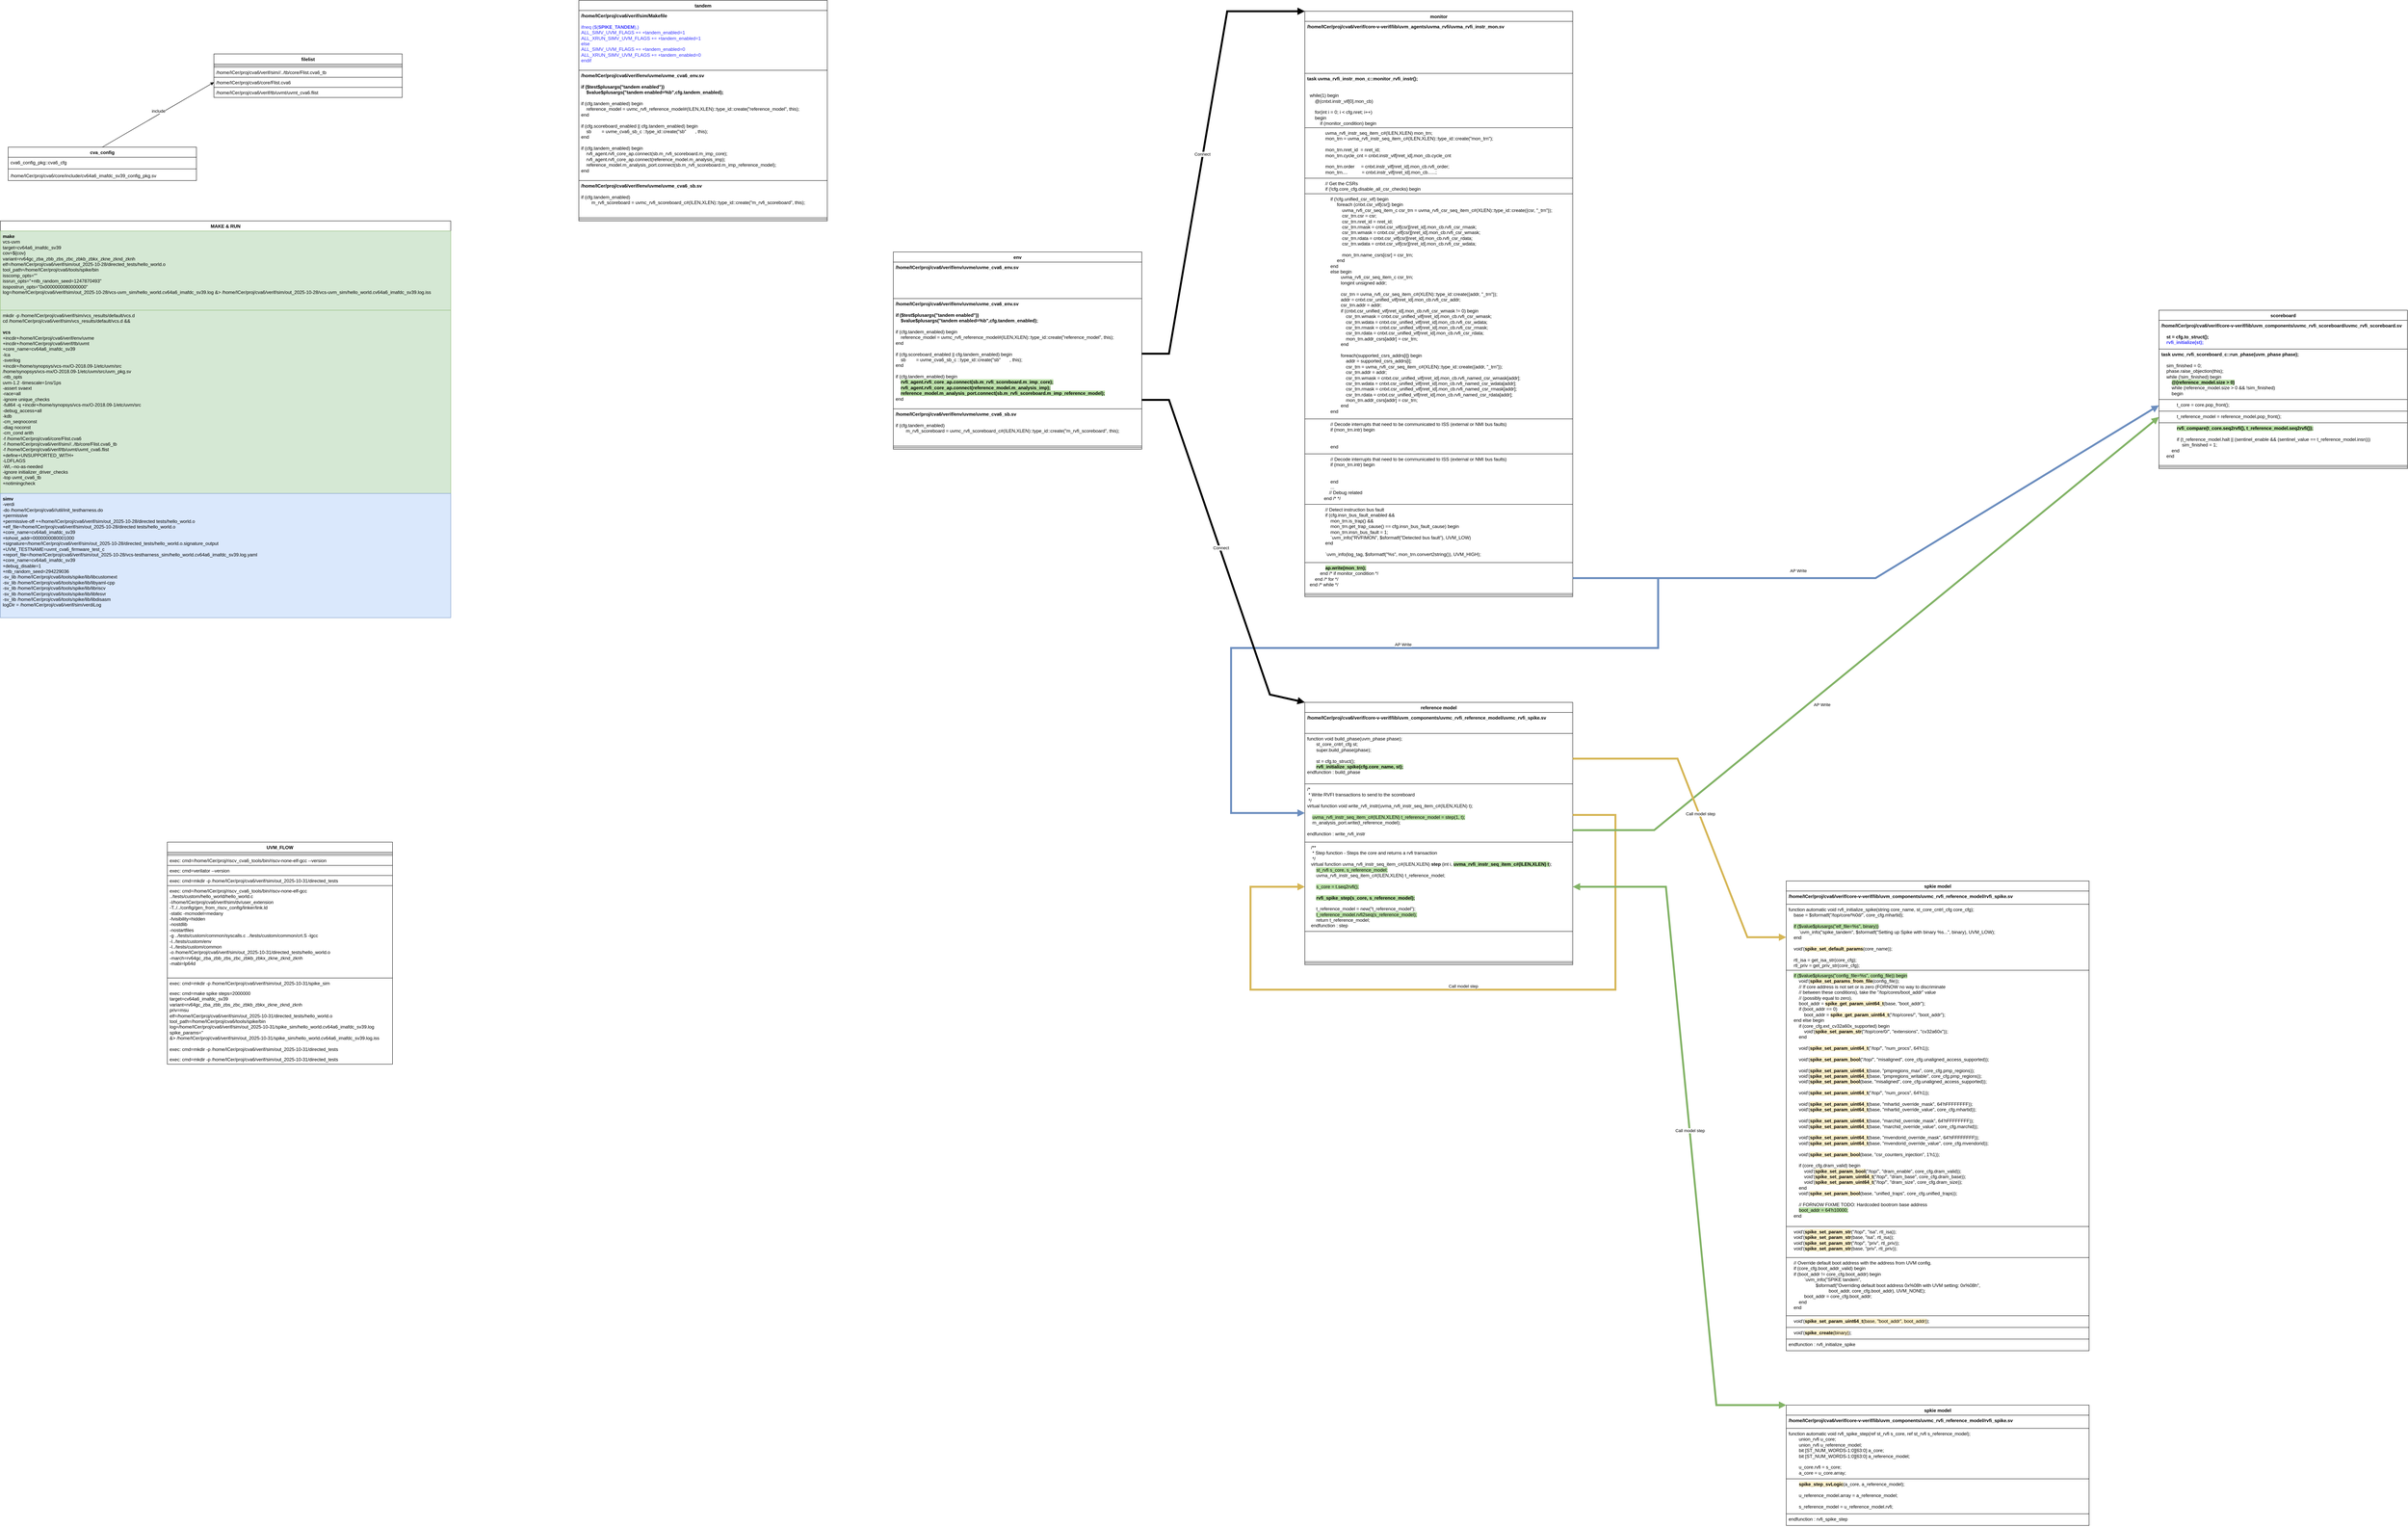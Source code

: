 <mxfile version="28.2.8">
  <diagram name="Page-1" id="Iqzep2Eil3ykFxYwn48A">
    <mxGraphModel dx="1680" dy="1623" grid="1" gridSize="10" guides="1" tooltips="1" connect="1" arrows="1" fold="1" page="1" pageScale="1" pageWidth="850" pageHeight="1100" math="0" shadow="0">
      <root>
        <mxCell id="0" />
        <mxCell id="1" parent="0" />
        <mxCell id="mzS4798Yjswd0JI5HEyz-2" value="cva_config" style="swimlane;fontStyle=1;align=center;verticalAlign=top;childLayout=stackLayout;horizontal=1;startSize=26;horizontalStack=0;resizeParent=1;resizeParentMax=0;resizeLast=0;collapsible=1;marginBottom=0;whiteSpace=wrap;html=1;" parent="1" vertex="1">
          <mxGeometry x="-670" y="-690" width="485" height="86" as="geometry" />
        </mxCell>
        <mxCell id="mzS4798Yjswd0JI5HEyz-3" value="cva6_config_pkg::cva6_cfg" style="text;strokeColor=none;fillColor=none;align=left;verticalAlign=top;spacingLeft=4;spacingRight=4;overflow=hidden;rotatable=0;points=[[0,0.5],[1,0.5]];portConstraint=eastwest;whiteSpace=wrap;html=1;" parent="mzS4798Yjswd0JI5HEyz-2" vertex="1">
          <mxGeometry y="26" width="485" height="26" as="geometry" />
        </mxCell>
        <mxCell id="mzS4798Yjswd0JI5HEyz-4" value="" style="line;strokeWidth=1;fillColor=none;align=left;verticalAlign=middle;spacingTop=-1;spacingLeft=3;spacingRight=3;rotatable=0;labelPosition=right;points=[];portConstraint=eastwest;strokeColor=inherit;" parent="mzS4798Yjswd0JI5HEyz-2" vertex="1">
          <mxGeometry y="52" width="485" height="8" as="geometry" />
        </mxCell>
        <mxCell id="mzS4798Yjswd0JI5HEyz-5" value="/home/ICer/proj/cva6/core/include/cv64a6_imafdc_sv39_config_pkg.sv" style="text;strokeColor=none;fillColor=none;align=left;verticalAlign=top;spacingLeft=4;spacingRight=4;overflow=hidden;rotatable=0;points=[[0,0.5],[1,0.5]];portConstraint=eastwest;whiteSpace=wrap;html=1;" parent="mzS4798Yjswd0JI5HEyz-2" vertex="1">
          <mxGeometry y="60" width="485" height="26" as="geometry" />
        </mxCell>
        <mxCell id="mzS4798Yjswd0JI5HEyz-6" value="filelist" style="swimlane;fontStyle=1;align=center;verticalAlign=top;childLayout=stackLayout;horizontal=1;startSize=26;horizontalStack=0;resizeParent=1;resizeParentMax=0;resizeLast=0;collapsible=1;marginBottom=0;whiteSpace=wrap;html=1;" parent="1" vertex="1">
          <mxGeometry x="-140" y="-930" width="485" height="112" as="geometry" />
        </mxCell>
        <mxCell id="mzS4798Yjswd0JI5HEyz-8" value="" style="line;strokeWidth=1;fillColor=none;align=left;verticalAlign=middle;spacingTop=-1;spacingLeft=3;spacingRight=3;rotatable=0;labelPosition=right;points=[];portConstraint=eastwest;strokeColor=inherit;" parent="mzS4798Yjswd0JI5HEyz-6" vertex="1">
          <mxGeometry y="26" width="485" height="8" as="geometry" />
        </mxCell>
        <mxCell id="mzS4798Yjswd0JI5HEyz-10" value="/home/ICer/proj/cva6/verif/sim//../tb/core/Flist.cva6_tb" style="text;strokeColor=default;fillColor=default;align=left;verticalAlign=top;spacingLeft=4;spacingRight=4;overflow=hidden;rotatable=0;points=[[0,0.5],[1,0.5]];portConstraint=eastwest;whiteSpace=wrap;html=1;" parent="mzS4798Yjswd0JI5HEyz-6" vertex="1">
          <mxGeometry y="34" width="485" height="26" as="geometry" />
        </mxCell>
        <mxCell id="mzS4798Yjswd0JI5HEyz-7" value="/home/ICer/proj/cva6/core/Flist.cva6" style="text;strokeColor=default;fillColor=default;align=left;verticalAlign=top;spacingLeft=4;spacingRight=4;overflow=hidden;rotatable=0;points=[[0,0.5],[1,0.5]];portConstraint=eastwest;whiteSpace=wrap;html=1;" parent="mzS4798Yjswd0JI5HEyz-6" vertex="1">
          <mxGeometry y="60" width="485" height="26" as="geometry" />
        </mxCell>
        <mxCell id="mzS4798Yjswd0JI5HEyz-11" value="/home/ICer/proj/cva6/verif/tb/uvmt/uvmt_cva6.flist" style="text;strokeColor=default;fillColor=default;align=left;verticalAlign=top;spacingLeft=4;spacingRight=4;overflow=hidden;rotatable=0;points=[[0,0.5],[1,0.5]];portConstraint=eastwest;whiteSpace=wrap;html=1;" parent="mzS4798Yjswd0JI5HEyz-6" vertex="1">
          <mxGeometry y="86" width="485" height="26" as="geometry" />
        </mxCell>
        <mxCell id="AIi3PwNUS5Vkqz0hZRpa-1" value="MAKE &amp;amp; RUN" style="swimlane;fontStyle=1;align=center;verticalAlign=top;childLayout=stackLayout;horizontal=1;startSize=26;horizontalStack=0;resizeParent=1;resizeParentMax=0;resizeLast=0;collapsible=1;marginBottom=0;whiteSpace=wrap;html=1;" vertex="1" parent="1">
          <mxGeometry x="-690" y="-500" width="1160" height="1022" as="geometry" />
        </mxCell>
        <mxCell id="AIi3PwNUS5Vkqz0hZRpa-2" value="&lt;div&gt;&lt;span style=&quot;font-size: 12px;&quot;&gt;&lt;b&gt;make&amp;nbsp;&lt;/b&gt;&lt;/span&gt;&lt;/div&gt;&lt;div&gt;&lt;span style=&quot;font-size: 12px;&quot;&gt;vcs-uvm&amp;nbsp;&lt;/span&gt;&lt;/div&gt;&lt;div&gt;&lt;span style=&quot;font-size: 12px;&quot;&gt;target=cv64a6_imafdc_sv39&amp;nbsp;&lt;/span&gt;&lt;/div&gt;&lt;div&gt;&lt;span style=&quot;font-size: 12px;&quot;&gt;cov=${cov}&amp;nbsp;&lt;/span&gt;&lt;/div&gt;&lt;div&gt;&lt;span style=&quot;font-size: 12px;&quot;&gt;variant=rv64gc_zba_zbb_zbs_zbc_zbkb_zbkx_zkne_zknd_zknh&amp;nbsp;&lt;/span&gt;&lt;/div&gt;&lt;div&gt;&lt;span style=&quot;font-size: 12px;&quot;&gt;elf=/home/ICer/proj/cva6/verif/sim/out_2025-10-28/directed_tests/hello_world.o&amp;nbsp;&lt;/span&gt;&lt;/div&gt;&lt;div&gt;&lt;span style=&quot;font-size: 12px;&quot;&gt;tool_path=/home/ICer/proj/cva6/tools/spike/bin&amp;nbsp;&lt;/span&gt;&lt;/div&gt;&lt;div&gt;&lt;span style=&quot;font-size: 12px;&quot;&gt;isscomp_opts=&quot;&quot;&amp;nbsp;&lt;/span&gt;&lt;/div&gt;&lt;div&gt;&lt;span style=&quot;font-size: 12px;&quot;&gt;issrun_opts=&quot;&lt;/span&gt;&lt;span style=&quot;background-color: transparent; color: light-dark(rgb(0, 0, 0), rgb(255, 255, 255));&quot;&gt;+ntb_random_seed=1247870493&quot;&amp;nbsp;&lt;/span&gt;&lt;/div&gt;&lt;div&gt;&lt;span style=&quot;font-size: 12px;&quot;&gt;isspostrun_opts=&quot;0x0000000080000000&quot;&amp;nbsp;&lt;/span&gt;&lt;/div&gt;&lt;div&gt;&lt;span style=&quot;font-size: 12px;&quot;&gt;log=/home/ICer/proj/cva6/verif/sim/out_2025-10-28/vcs-uvm_sim/hello_world.cv64a6_imafdc_sv39.log &amp;amp;&amp;gt; /home/ICer/proj/cva6/verif/sim/out_2025-10-28/vcs-uvm_sim/hello_world.cv64a6_imafdc_sv39.log.iss&lt;/span&gt;&lt;/div&gt;" style="text;strokeColor=#82b366;fillColor=#d5e8d4;align=left;verticalAlign=top;spacingLeft=4;spacingRight=4;overflow=hidden;rotatable=0;points=[[0,0.5],[1,0.5]];portConstraint=eastwest;whiteSpace=wrap;html=1;" vertex="1" parent="AIi3PwNUS5Vkqz0hZRpa-1">
          <mxGeometry y="26" width="1160" height="204" as="geometry" />
        </mxCell>
        <mxCell id="AIi3PwNUS5Vkqz0hZRpa-5" value="&lt;div&gt;&lt;span style=&quot;font-size: 12px;&quot;&gt;mkdir -p /home/ICer/proj/cva6/verif/sim/vcs_results/default/vcs.d&lt;/span&gt;&lt;/div&gt;&lt;div&gt;&lt;span style=&quot;font-size: 12px;&quot;&gt;cd /home/ICer/proj/cva6/verif/sim/vcs_results/default/vcs.d &amp;amp;&amp;amp;&amp;nbsp;&lt;/span&gt;&lt;/div&gt;&lt;div&gt;&lt;span style=&quot;font-size: 12px;&quot;&gt;&lt;br&gt;&lt;/span&gt;&lt;/div&gt;&lt;div&gt;&lt;span style=&quot;font-size: 12px;&quot;&gt;&lt;b&gt;vcs&amp;nbsp;&lt;/b&gt;&lt;/span&gt;&lt;/div&gt;&lt;div&gt;&lt;span style=&quot;font-size: 12px;&quot;&gt;+incdir+/home/ICer/proj/cva6/verif/env/uvme&amp;nbsp;&lt;/span&gt;&lt;/div&gt;&lt;div&gt;&lt;span style=&quot;font-size: 12px;&quot;&gt;+incdir+/home/ICer/proj/cva6/verif/tb/uvmt&amp;nbsp;&lt;/span&gt;&lt;/div&gt;&lt;div&gt;&lt;span style=&quot;font-size: 12px;&quot;&gt;+core_name=cv64a6_imafdc_sv39&amp;nbsp;&amp;nbsp;&lt;/span&gt;&lt;/div&gt;&lt;div&gt;&lt;span style=&quot;font-size: 12px;&quot;&gt;-lca&amp;nbsp;&lt;/span&gt;&lt;/div&gt;&lt;div&gt;&lt;span style=&quot;font-size: 12px;&quot;&gt;-sverilog&amp;nbsp;&lt;/span&gt;&lt;/div&gt;&lt;div&gt;&lt;span style=&quot;font-size: 12px;&quot;&gt;+incdir+/home/synopsys/vcs-mx/O-2018.09-1/etc/uvm/src&amp;nbsp;&lt;/span&gt;&lt;/div&gt;&lt;div&gt;&lt;span style=&quot;font-size: 12px;&quot;&gt;/home/synopsys/vcs-mx/O-2018.09-1/etc/uvm/src/uvm_pkg.sv&amp;nbsp;&lt;/span&gt;&lt;/div&gt;&lt;div&gt;&lt;span style=&quot;font-size: 12px;&quot;&gt;-ntb_opts&amp;nbsp;&lt;/span&gt;&lt;/div&gt;&lt;div&gt;&lt;span style=&quot;font-size: 12px;&quot;&gt;uvm-1.2 -timescale=1ns/1ps&amp;nbsp;&lt;/span&gt;&lt;/div&gt;&lt;div&gt;&lt;span style=&quot;font-size: 12px;&quot;&gt;-assert&amp;nbsp;&lt;/span&gt;&lt;span style=&quot;background-color: transparent; color: light-dark(rgb(0, 0, 0), rgb(255, 255, 255));&quot;&gt;svaext&amp;nbsp;&lt;/span&gt;&lt;/div&gt;&lt;div&gt;&lt;span style=&quot;background-color: transparent; color: light-dark(rgb(0, 0, 0), rgb(255, 255, 255));&quot;&gt;-race=all&amp;nbsp;&lt;/span&gt;&lt;/div&gt;&lt;div&gt;&lt;span style=&quot;background-color: transparent; color: light-dark(rgb(0, 0, 0), rgb(255, 255, 255));&quot;&gt;-ignore unique_checks&amp;nbsp;&lt;/span&gt;&lt;/div&gt;&lt;div&gt;&lt;span style=&quot;background-color: transparent; color: light-dark(rgb(0, 0, 0), rgb(255, 255, 255));&quot;&gt;-full64 -q +incdir+/home/synopsys/vcs-mx/O-2018.09-1/etc/uvm/src&amp;nbsp;&amp;nbsp;&lt;/span&gt;&lt;/div&gt;&lt;div&gt;&lt;span style=&quot;background-color: transparent; color: light-dark(rgb(0, 0, 0), rgb(255, 255, 255));&quot;&gt;-debug_access+all&amp;nbsp;&amp;nbsp;&lt;/span&gt;&lt;/div&gt;&lt;div&gt;&lt;span style=&quot;background-color: transparent; color: light-dark(rgb(0, 0, 0), rgb(255, 255, 255));&quot;&gt;-kdb&amp;nbsp; &amp;nbsp;&lt;/span&gt;&lt;/div&gt;&lt;div&gt;&lt;span style=&quot;background-color: transparent; color: light-dark(rgb(0, 0, 0), rgb(255, 255, 255));&quot;&gt;-cm_seqnoconst&amp;nbsp;&lt;/span&gt;&lt;/div&gt;&lt;div&gt;&lt;span style=&quot;background-color: transparent; color: light-dark(rgb(0, 0, 0), rgb(255, 255, 255));&quot;&gt;-diag noconst&amp;nbsp;&lt;/span&gt;&lt;/div&gt;&lt;div&gt;&lt;span style=&quot;background-color: transparent; color: light-dark(rgb(0, 0, 0), rgb(255, 255, 255));&quot;&gt;-cm_cond arith&lt;/span&gt;&lt;/div&gt;&lt;div&gt;&lt;span style=&quot;font-size: 12px;&quot;&gt;-f /home/ICer/proj/cva6/core/Flist.cva6&amp;nbsp;&lt;/span&gt;&lt;/div&gt;&lt;div&gt;&lt;span style=&quot;font-size: 12px;&quot;&gt;-f /home/ICer/proj/cva6/verif/sim//../tb/core/Flist.cva6_tb&lt;/span&gt;&lt;/div&gt;&lt;div&gt;&lt;span style=&quot;font-size: 12px;&quot;&gt;-f /home/ICer/proj/cva6/verif/tb/uvmt/uvmt_cva6.flist&lt;/span&gt;&lt;/div&gt;&lt;div&gt;&lt;span style=&quot;font-size: 12px;&quot;&gt;+define+UNSUPPORTED_WITH+&lt;/span&gt;&lt;/div&gt;&lt;div&gt;&lt;span style=&quot;font-size: 12px;&quot;&gt;-LDFLAGS&amp;nbsp;&lt;/span&gt;&lt;/div&gt;&lt;div&gt;&lt;span style=&quot;font-size: 12px;&quot;&gt;-Wl,--no-as-needed&lt;/span&gt;&lt;/div&gt;&lt;div&gt;&lt;span style=&quot;font-size: 12px;&quot;&gt;-ignore initializer_driver_checks&lt;/span&gt;&lt;/div&gt;&lt;div&gt;&lt;span style=&quot;font-size: 12px;&quot;&gt;-top uvmt_cva6_tb&lt;/span&gt;&lt;/div&gt;&lt;div&gt;&lt;span style=&quot;font-size: 12px;&quot;&gt;+notimingcheck&lt;/span&gt;&lt;/div&gt;" style="text;strokeColor=#82b366;fillColor=#d5e8d4;align=left;verticalAlign=top;spacingLeft=4;spacingRight=4;overflow=hidden;rotatable=0;points=[[0,0.5],[1,0.5]];portConstraint=eastwest;whiteSpace=wrap;html=1;" vertex="1" parent="AIi3PwNUS5Vkqz0hZRpa-1">
          <mxGeometry y="230" width="1160" height="472" as="geometry" />
        </mxCell>
        <mxCell id="AIi3PwNUS5Vkqz0hZRpa-6" value="&lt;div&gt;&lt;span style=&quot;font-size: 12px;&quot;&gt;&lt;b&gt;simv&amp;nbsp;&amp;nbsp;&lt;/b&gt;&lt;/span&gt;&lt;/div&gt;&lt;div&gt;&lt;span style=&quot;font-size: 12px;&quot;&gt;-verdi&amp;nbsp;&lt;/span&gt;&lt;/div&gt;&lt;div&gt;&lt;span style=&quot;font-size: 12px;&quot;&gt;-do /home/ICer/proj/cva6//util/init_testharness.do&amp;nbsp;&lt;/span&gt;&lt;/div&gt;&lt;div&gt;&lt;span style=&quot;font-size: 12px;&quot;&gt;+permissive&lt;/span&gt;&lt;/div&gt;&lt;div&gt;&lt;span style=&quot;font-size: 12px;&quot;&gt;+permissive-off ++/home/ICer/proj/cva6/verif/sim/out_2025-10-28/directed tests/hello_world.o&amp;nbsp;&lt;/span&gt;&lt;/div&gt;&lt;div&gt;&lt;span style=&quot;background-color: transparent; color: light-dark(rgb(0, 0, 0), rgb(255, 255, 255));&quot;&gt;+elf_file=/home/ICer/proj/cva6/verif/sim/out_2025-10-28/directed tests/hello_world.o&amp;nbsp;&lt;/span&gt;&lt;/div&gt;&lt;div&gt;&lt;span style=&quot;font-size: 12px; white-space: normal;&quot;&gt;+core_name=cv64a6_imafdc_sv39&amp;nbsp;&amp;nbsp;&lt;/span&gt;&lt;/div&gt;&lt;div&gt;&lt;span style=&quot;font-size: 12px; white-space: normal;&quot;&gt;+tohost_addr=0000000080001000&amp;nbsp;&lt;/span&gt;&lt;/div&gt;&lt;div&gt;&lt;span style=&quot;font-size: 12px; white-space: normal;&quot;&gt;+signature=/home/ICer/proj/cva6/verif/sim/out_2025-10-28/directed_tests/hello_world.o.signature_output&amp;nbsp;&lt;/span&gt;&lt;/div&gt;&lt;div&gt;&lt;span style=&quot;font-size: 12px; white-space: normal;&quot;&gt;+UVM_TESTNAME=uvmt_cva6_firmware_test_c&amp;nbsp;&lt;/span&gt;&lt;/div&gt;&lt;div&gt;&lt;span style=&quot;font-size: 12px; white-space: normal;&quot;&gt;+report_file=/home/ICer/proj/cva6/verif/sim/out_2025-10-28/vcs-testharness_sim/hello_world.cv64a6_imafdc_sv39.log.yaml&amp;nbsp;&lt;/span&gt;&lt;/div&gt;&lt;div&gt;&lt;span style=&quot;font-size: 12px; white-space: normal;&quot;&gt;+core_name=cv64a6_imafdc_sv39&amp;nbsp;&lt;/span&gt;&lt;/div&gt;&lt;div&gt;&lt;span style=&quot;font-size: 12px; white-space: normal;&quot;&gt;+debug_disable=1&amp;nbsp;&lt;/span&gt;&lt;/div&gt;&lt;div&gt;&lt;span style=&quot;font-size: 12px; white-space: normal;&quot;&gt;+ntb_random_seed=294229036&amp;nbsp;&lt;/span&gt;&lt;/div&gt;&lt;div&gt;&lt;span style=&quot;font-size: 12px; white-space: normal;&quot;&gt;-sv_lib /home/ICer/proj/cva6/tools/spike/lib/libcustomext&amp;nbsp;&lt;/span&gt;&lt;/div&gt;&lt;div&gt;&lt;span style=&quot;font-size: 12px; white-space: normal;&quot;&gt;-sv_lib /home/ICer/proj/cva6/tools/spike/lib/libyaml-cpp&amp;nbsp;&lt;/span&gt;&lt;/div&gt;&lt;div&gt;&lt;span style=&quot;font-size: 12px; white-space: normal;&quot;&gt;-sv_lib /home/ICer/proj/cva6/tools/spike/lib/libriscv&amp;nbsp;&lt;/span&gt;&lt;/div&gt;&lt;div&gt;&lt;span style=&quot;font-size: 12px; white-space: normal;&quot;&gt;-sv_lib /home/ICer/proj/cva6/tools/spike/lib/libfesvr&amp;nbsp;&lt;/span&gt;&lt;/div&gt;&lt;div&gt;&lt;span style=&quot;font-size: 12px; white-space: normal;&quot;&gt;-sv_lib /home/ICer/proj/cva6/tools/spike/lib/libdisasm&lt;/span&gt;&lt;/div&gt;&lt;div&gt;&lt;span style=&quot;font-size: 12px;&quot;&gt;logDir = /home/ICer/proj/cva6/verif/sim/verdiLog&lt;/span&gt;&lt;/div&gt;&lt;div&gt;&lt;br&gt;&lt;/div&gt;" style="text;strokeColor=#6c8ebf;fillColor=#dae8fc;align=left;verticalAlign=top;spacingLeft=4;spacingRight=4;overflow=hidden;rotatable=0;points=[[0,0.5],[1,0.5]];portConstraint=eastwest;whiteSpace=wrap;html=1;" vertex="1" parent="AIi3PwNUS5Vkqz0hZRpa-1">
          <mxGeometry y="702" width="1160" height="320" as="geometry" />
        </mxCell>
        <mxCell id="AIi3PwNUS5Vkqz0hZRpa-7" value="include" style="html=1;verticalAlign=bottom;endArrow=block;curved=0;rounded=0;exitX=0.5;exitY=0;exitDx=0;exitDy=0;entryX=0;entryY=0.5;entryDx=0;entryDy=0;" edge="1" parent="1" source="mzS4798Yjswd0JI5HEyz-2" target="mzS4798Yjswd0JI5HEyz-7">
          <mxGeometry x="0.004" width="80" relative="1" as="geometry">
            <mxPoint x="20" y="-530" as="sourcePoint" />
            <mxPoint x="-40" y="-710" as="targetPoint" />
            <mxPoint as="offset" />
          </mxGeometry>
        </mxCell>
        <mxCell id="AIi3PwNUS5Vkqz0hZRpa-8" value="tandem" style="swimlane;fontStyle=1;align=center;verticalAlign=top;childLayout=stackLayout;horizontal=1;startSize=26;horizontalStack=0;resizeParent=1;resizeParentMax=0;resizeLast=0;collapsible=1;marginBottom=0;whiteSpace=wrap;html=1;" vertex="1" parent="1">
          <mxGeometry x="800" y="-1068" width="640" height="568" as="geometry" />
        </mxCell>
        <mxCell id="AIi3PwNUS5Vkqz0hZRpa-12" value="&lt;b&gt;/home/ICer/proj/cva6/verif/sim/Makefile&lt;/b&gt;&lt;div&gt;&lt;br&gt;&lt;/div&gt;&lt;div&gt;&lt;div&gt;&lt;span style=&quot;font-size: 12px;&quot;&gt;&lt;font style=&quot;color: rgb(51, 51, 255);&quot;&gt;ifneq ($(&lt;b&gt;SPIKE_TANDEM&lt;/b&gt;),)&lt;/font&gt;&lt;/span&gt;&lt;/div&gt;&lt;div&gt;&lt;span style=&quot;font-size: 12px;&quot;&gt;&lt;font style=&quot;color: rgb(51, 51, 255);&quot;&gt;ALL_SIMV_UVM_FLAGS += +tandem_enabled=1&lt;/font&gt;&lt;/span&gt;&lt;/div&gt;&lt;div&gt;&lt;span style=&quot;font-size: 12px;&quot;&gt;&lt;font style=&quot;color: rgb(51, 51, 255);&quot;&gt;ALL_XRUN_SIMV_UVM_FLAGS += +tandem_enabled=1&lt;/font&gt;&lt;/span&gt;&lt;/div&gt;&lt;div&gt;&lt;span style=&quot;font-size: 12px;&quot;&gt;&lt;font style=&quot;color: rgb(51, 51, 255);&quot;&gt;else&lt;/font&gt;&lt;/span&gt;&lt;/div&gt;&lt;div&gt;&lt;span style=&quot;font-size: 12px;&quot;&gt;&lt;font style=&quot;color: rgb(51, 51, 255);&quot;&gt;ALL_SIMV_UVM_FLAGS += +tandem_enabled=0&lt;/font&gt;&lt;/span&gt;&lt;/div&gt;&lt;div&gt;&lt;span style=&quot;font-size: 12px;&quot;&gt;&lt;font style=&quot;color: rgb(51, 51, 255);&quot;&gt;ALL_XRUN_SIMV_UVM_FLAGS += +tandem_enabled=0&lt;/font&gt;&lt;/span&gt;&lt;/div&gt;&lt;div&gt;&lt;span style=&quot;font-size: 12px;&quot;&gt;&lt;font style=&quot;color: rgb(51, 51, 255);&quot;&gt;endif&lt;/font&gt;&lt;/span&gt;&lt;/div&gt;&lt;/div&gt;" style="text;strokeColor=default;fillColor=default;align=left;verticalAlign=top;spacingLeft=4;spacingRight=4;overflow=hidden;rotatable=0;points=[[0,0.5],[1,0.5]];portConstraint=eastwest;whiteSpace=wrap;html=1;" vertex="1" parent="AIi3PwNUS5Vkqz0hZRpa-8">
          <mxGeometry y="26" width="640" height="154" as="geometry" />
        </mxCell>
        <mxCell id="AIi3PwNUS5Vkqz0hZRpa-11" value="&lt;b&gt;/home/ICer/proj/cva6/verif/env/uvme/uvme_cva6_env.sv&lt;br&gt;&lt;/b&gt;&lt;div&gt;&lt;span style=&quot;background-color: transparent; color: light-dark(rgb(0, 0, 0), rgb(255, 255, 255));&quot;&gt;&lt;br&gt;&lt;/span&gt;&lt;/div&gt;&lt;div&gt;&lt;span style=&quot;background-color: transparent; font-size: 12px;&quot;&gt;&lt;b&gt;&lt;div style=&quot;&quot;&gt;if ($test$plusargs(&quot;tandem enabled&quot;))&lt;/div&gt;&lt;div style=&quot;&quot;&gt;&amp;nbsp; &amp;nbsp; $value$plusargs(&quot;tandem enabled=%b&quot;,cfg.tandem_enabled);&lt;/div&gt;&lt;/b&gt;&lt;/span&gt;&lt;/div&gt;&lt;div&gt;&lt;span style=&quot;background-color: transparent; color: light-dark(rgb(0, 0, 0), rgb(255, 255, 255));&quot;&gt;&lt;br&gt;&lt;/span&gt;&lt;/div&gt;&lt;div&gt;&lt;span style=&quot;background-color: transparent; color: light-dark(rgb(0, 0, 0), rgb(255, 255, 255));&quot;&gt;if (cfg.tandem_enabled) begin&lt;/span&gt;&lt;/div&gt;&lt;div&gt;&lt;div&gt;&lt;span style=&quot;font-size: 12px;&quot;&gt;&amp;nbsp; &amp;nbsp; reference_model = uvmc_rvfi_reference_model#(ILEN,XLEN)::type_id::create(&quot;reference_model&quot;, this);&lt;/span&gt;&lt;/div&gt;&lt;div&gt;&lt;span style=&quot;font-size: 12px;&quot;&gt;end&lt;/span&gt;&lt;br&gt;&lt;br&gt;&lt;div style=&quot;&quot;&gt;&lt;span style=&quot;font-size: 12px;&quot;&gt;if (cfg.scoreboard_enabled || cfg.tandem_enabled) begin&lt;/span&gt;&lt;/div&gt;&lt;div style=&quot;&quot;&gt;&lt;span style=&quot;font-size: 12px;&quot;&gt;&amp;nbsp; &amp;nbsp; sb&amp;nbsp; &amp;nbsp; &amp;nbsp; &amp;nbsp; = uvme_cva6_sb_c ::type_id::create(&quot;sb&quot;&amp;nbsp; &amp;nbsp; &amp;nbsp; &amp;nbsp;, this);&lt;/span&gt;&lt;/div&gt;&lt;div style=&quot;&quot;&gt;&lt;span style=&quot;font-size: 12px;&quot;&gt;end&lt;br&gt;&lt;br&gt;&lt;div&gt;if (cfg.tandem_enabled) begin&lt;/div&gt;&lt;div&gt;&amp;nbsp; &amp;nbsp; rvfi_agent.rvfi_core_ap.connect(sb.m_rvfi_scoreboard.m_imp_core);&lt;/div&gt;&lt;div&gt;&amp;nbsp; &amp;nbsp; rvfi_agent.rvfi_core_ap.connect(reference_model.m_analysis_imp);&lt;/div&gt;&lt;div&gt;&amp;nbsp; &amp;nbsp; reference_model.m_analysis_port.connect(sb.m_rvfi_scoreboard.m_imp_reference_model);&lt;/div&gt;&lt;div&gt;end&lt;/div&gt;&lt;/span&gt;&lt;/div&gt;&lt;/div&gt;&lt;/div&gt;" style="text;strokeColor=default;fillColor=default;align=left;verticalAlign=top;spacingLeft=4;spacingRight=4;overflow=hidden;rotatable=0;points=[[0,0.5],[1,0.5]];portConstraint=eastwest;whiteSpace=wrap;html=1;" vertex="1" parent="AIi3PwNUS5Vkqz0hZRpa-8">
          <mxGeometry y="180" width="640" height="284" as="geometry" />
        </mxCell>
        <mxCell id="AIi3PwNUS5Vkqz0hZRpa-9" value="&lt;b&gt;/home/ICer/proj/cva6/verif/env/uvme/uvme_cva6_sb.sv&lt;br&gt;&lt;/b&gt;&lt;br&gt;&lt;div&gt;&lt;span style=&quot;font-size: 12px;&quot;&gt;if (cfg.tandem_enabled)&lt;/span&gt;&lt;/div&gt;&lt;div&gt;&lt;span style=&quot;font-size: 12px;&quot;&gt;&amp;nbsp; &amp;nbsp; &amp;nbsp; &amp;nbsp; m_rvfi_scoreboard = uvmc_rvfi_scoreboard_c#(ILEN,XLEN)::type_id::create(&quot;m_rvfi_scoreboard&quot;, this);&lt;/span&gt;&lt;/div&gt;" style="text;strokeColor=default;fillColor=default;align=left;verticalAlign=top;spacingLeft=4;spacingRight=4;overflow=hidden;rotatable=0;points=[[0,0.5],[1,0.5]];portConstraint=eastwest;whiteSpace=wrap;html=1;" vertex="1" parent="AIi3PwNUS5Vkqz0hZRpa-8">
          <mxGeometry y="464" width="640" height="96" as="geometry" />
        </mxCell>
        <mxCell id="AIi3PwNUS5Vkqz0hZRpa-10" value="" style="line;strokeWidth=1;fillColor=none;align=left;verticalAlign=middle;spacingTop=-1;spacingLeft=3;spacingRight=3;rotatable=0;labelPosition=right;points=[];portConstraint=eastwest;strokeColor=inherit;" vertex="1" parent="AIi3PwNUS5Vkqz0hZRpa-8">
          <mxGeometry y="560" width="640" height="8" as="geometry" />
        </mxCell>
        <mxCell id="AIi3PwNUS5Vkqz0hZRpa-13" value="scoreboard" style="swimlane;fontStyle=1;align=center;verticalAlign=top;childLayout=stackLayout;horizontal=1;startSize=26;horizontalStack=0;resizeParent=1;resizeParentMax=0;resizeLast=0;collapsible=1;marginBottom=0;whiteSpace=wrap;html=1;" vertex="1" parent="1">
          <mxGeometry x="4870" y="-270" width="640" height="408" as="geometry" />
        </mxCell>
        <mxCell id="AIi3PwNUS5Vkqz0hZRpa-14" value="&lt;b style=&quot;font-size: 12px;&quot;&gt;/home/ICer/proj/cva6/verif/core-v-verif/lib/uvm_components/uvmc_rvfi_scoreboard/uvmc_rvfi_scoreboard.sv&lt;/b&gt;&lt;br&gt;&lt;br&gt;&lt;div style=&quot;&quot;&gt;&lt;span style=&quot;font-size: 12px;&quot;&gt;&amp;nbsp; &amp;nbsp; &lt;b&gt;st = cfg.to_struct();&lt;/b&gt;&lt;/span&gt;&lt;/div&gt;&lt;div style=&quot;&quot;&gt;&lt;span style=&quot;font-size: 12px;&quot;&gt;&amp;nbsp; &amp;nbsp; &lt;b&gt;&lt;font style=&quot;color: rgb(51, 51, 255);&quot;&gt;rvfi_initialize(st);&lt;/font&gt;&lt;/b&gt;&lt;/span&gt;&lt;/div&gt;" style="text;strokeColor=default;fillColor=default;align=left;verticalAlign=top;spacingLeft=4;spacingRight=4;overflow=hidden;rotatable=0;points=[[0,0.5],[1,0.5]];portConstraint=eastwest;whiteSpace=wrap;html=1;" vertex="1" parent="AIi3PwNUS5Vkqz0hZRpa-13">
          <mxGeometry y="26" width="640" height="74" as="geometry" />
        </mxCell>
        <mxCell id="AIi3PwNUS5Vkqz0hZRpa-15" value="&lt;b style=&quot;font-size: 12px;&quot;&gt;task uvmc_rvfi_scoreboard_c::run_phase(uvm_phase phase);&lt;/b&gt;&lt;br&gt;&lt;b&gt;&lt;br&gt;&lt;/b&gt;&lt;div style=&quot;&quot;&gt;&lt;span style=&quot;font-size: 12px;&quot;&gt;&amp;nbsp; &amp;nbsp; sim_finished = 0;&lt;/span&gt;&lt;/div&gt;&lt;div style=&quot;&quot;&gt;&lt;span style=&quot;font-size: 12px;&quot;&gt;&amp;nbsp; &amp;nbsp; phase.raise_objection(this);&lt;/span&gt;&lt;/div&gt;&lt;div style=&quot;&quot;&gt;&lt;span style=&quot;font-size: 12px;&quot;&gt;&amp;nbsp; &amp;nbsp; while (!sim_finished) begin&lt;/span&gt;&lt;/div&gt;&lt;div style=&quot;&quot;&gt;&lt;span style=&quot;font-size: 12px;&quot;&gt;&amp;nbsp; &amp;nbsp; &amp;nbsp; &amp;nbsp; &lt;span style=&quot;background-color: rgb(185, 224, 165);&quot;&gt;&lt;b&gt;@(reference_model.size &amp;gt; 0)&lt;/b&gt;&lt;/span&gt;&lt;/span&gt;&lt;/div&gt;&lt;div style=&quot;&quot;&gt;&lt;span style=&quot;font-size: 12px;&quot;&gt;&amp;nbsp; &amp;nbsp; &amp;nbsp; &amp;nbsp; while (reference_model.size &amp;gt; 0 &amp;amp;&amp;amp; !sim_finished)&lt;/span&gt;&lt;/div&gt;&lt;div style=&quot;&quot;&gt;&lt;span style=&quot;font-size: 12px;&quot;&gt;&amp;nbsp; &amp;nbsp; &amp;nbsp; &amp;nbsp; begin&lt;/span&gt;&lt;/div&gt;" style="text;strokeColor=default;fillColor=default;align=left;verticalAlign=top;spacingLeft=4;spacingRight=4;overflow=hidden;rotatable=0;points=[[0,0.5],[1,0.5]];portConstraint=eastwest;whiteSpace=wrap;html=1;" vertex="1" parent="AIi3PwNUS5Vkqz0hZRpa-13">
          <mxGeometry y="100" width="640" height="130" as="geometry" />
        </mxCell>
        <mxCell id="AIi3PwNUS5Vkqz0hZRpa-36" value="&lt;div style=&quot;&quot;&gt;&lt;span style=&quot;font-size: 12px;&quot;&gt;&amp;nbsp; &amp;nbsp; &amp;nbsp; &amp;nbsp; &amp;nbsp; &amp;nbsp; t_core = core.pop_front();&lt;/span&gt;&lt;/div&gt;" style="text;strokeColor=default;fillColor=default;align=left;verticalAlign=top;spacingLeft=4;spacingRight=4;overflow=hidden;rotatable=0;points=[[0,0.5],[1,0.5]];portConstraint=eastwest;whiteSpace=wrap;html=1;" vertex="1" parent="AIi3PwNUS5Vkqz0hZRpa-13">
          <mxGeometry y="230" width="640" height="30" as="geometry" />
        </mxCell>
        <mxCell id="AIi3PwNUS5Vkqz0hZRpa-35" value="&lt;div style=&quot;&quot;&gt;&lt;span style=&quot;font-size: 12px;&quot;&gt;&amp;nbsp; &amp;nbsp; &amp;nbsp; &amp;nbsp; &amp;nbsp; &amp;nbsp; t_reference_model = reference_model.pop_front();&lt;/span&gt;&lt;/div&gt;" style="text;strokeColor=default;fillColor=default;align=left;verticalAlign=top;spacingLeft=4;spacingRight=4;overflow=hidden;rotatable=0;points=[[0,0.5],[1,0.5]];portConstraint=eastwest;whiteSpace=wrap;html=1;" vertex="1" parent="AIi3PwNUS5Vkqz0hZRpa-13">
          <mxGeometry y="260" width="640" height="30" as="geometry" />
        </mxCell>
        <mxCell id="AIi3PwNUS5Vkqz0hZRpa-34" value="&lt;div style=&quot;&quot;&gt;&lt;span style=&quot;font-size: 12px;&quot;&gt;&amp;nbsp; &amp;nbsp; &amp;nbsp; &amp;nbsp; &amp;nbsp; &amp;nbsp;&amp;nbsp;&lt;span style=&quot;background-color: rgb(185, 224, 165);&quot;&gt;&lt;b&gt;rvfi_compare(t_core.seq2rvfi(), t_reference_model.seq2rvfi());&lt;/b&gt;&lt;/span&gt;&lt;/span&gt;&lt;/div&gt;&lt;div style=&quot;&quot;&gt;&lt;span style=&quot;font-size: 12px;&quot;&gt;&lt;br&gt;&lt;/span&gt;&lt;/div&gt;&lt;div style=&quot;&quot;&gt;&lt;span style=&quot;font-size: 12px;&quot;&gt;&amp;nbsp; &amp;nbsp; &amp;nbsp; &amp;nbsp; &amp;nbsp; &amp;nbsp; if (t_reference_model.halt || (sentinel_enable &amp;amp;&amp;amp; (sentinel_value == t_reference_model.insn)))&lt;/span&gt;&lt;/div&gt;&lt;div style=&quot;&quot;&gt;&lt;span style=&quot;font-size: 12px;&quot;&gt;&amp;nbsp; &amp;nbsp; &amp;nbsp; &amp;nbsp; &amp;nbsp; &amp;nbsp; &amp;nbsp; &amp;nbsp; sim_finished = 1;&lt;/span&gt;&lt;/div&gt;&lt;div style=&quot;&quot;&gt;&lt;span style=&quot;font-size: 12px;&quot;&gt;&amp;nbsp; &amp;nbsp; &amp;nbsp; &amp;nbsp; end&lt;/span&gt;&lt;/div&gt;&lt;div style=&quot;&quot;&gt;&lt;span style=&quot;font-size: 12px;&quot;&gt;&amp;nbsp; &amp;nbsp; end&lt;/span&gt;&lt;/div&gt;" style="text;strokeColor=default;fillColor=default;align=left;verticalAlign=top;spacingLeft=4;spacingRight=4;overflow=hidden;rotatable=0;points=[[0,0.5],[1,0.5]];portConstraint=eastwest;whiteSpace=wrap;html=1;" vertex="1" parent="AIi3PwNUS5Vkqz0hZRpa-13">
          <mxGeometry y="290" width="640" height="110" as="geometry" />
        </mxCell>
        <mxCell id="AIi3PwNUS5Vkqz0hZRpa-17" value="" style="line;strokeWidth=1;fillColor=none;align=left;verticalAlign=middle;spacingTop=-1;spacingLeft=3;spacingRight=3;rotatable=0;labelPosition=right;points=[];portConstraint=eastwest;strokeColor=inherit;" vertex="1" parent="AIi3PwNUS5Vkqz0hZRpa-13">
          <mxGeometry y="400" width="640" height="8" as="geometry" />
        </mxCell>
        <mxCell id="AIi3PwNUS5Vkqz0hZRpa-18" value="reference model" style="swimlane;fontStyle=1;align=center;verticalAlign=top;childLayout=stackLayout;horizontal=1;startSize=26;horizontalStack=0;resizeParent=1;resizeParentMax=0;resizeLast=0;collapsible=1;marginBottom=0;whiteSpace=wrap;html=1;" vertex="1" parent="1">
          <mxGeometry x="2670" y="740" width="690" height="676" as="geometry" />
        </mxCell>
        <mxCell id="AIi3PwNUS5Vkqz0hZRpa-19" value="&lt;span style=&quot;font-size: 12px;&quot;&gt;&lt;b&gt;/home/ICer/proj/cva6/verif/core-v-verif/lib/uvm_components/uvmc_rvfi_reference_model/uvmc_rvfi_spike.sv&lt;/b&gt;&lt;/span&gt;" style="text;strokeColor=default;fillColor=default;align=left;verticalAlign=top;spacingLeft=4;spacingRight=4;overflow=hidden;rotatable=0;points=[[0,0.5],[1,0.5]];portConstraint=eastwest;whiteSpace=wrap;html=1;" vertex="1" parent="AIi3PwNUS5Vkqz0hZRpa-18">
          <mxGeometry y="26" width="690" height="54" as="geometry" />
        </mxCell>
        <mxCell id="AIi3PwNUS5Vkqz0hZRpa-20" value="&lt;span style=&quot;font-size: 12px;&quot;&gt;function void build_phase(uvm_phase phase);&lt;br&gt;&lt;/span&gt;&lt;div&gt;&lt;div&gt;&lt;span style=&quot;font-size: 12px;&quot;&gt;&amp;nbsp; &amp;nbsp; &amp;nbsp; &amp;nbsp;st_core_cntrl_cfg st;&lt;/span&gt;&lt;/div&gt;&lt;div&gt;&lt;span style=&quot;font-size: 12px;&quot;&gt;&amp;nbsp; &amp;nbsp; &amp;nbsp; &amp;nbsp;super.build_phase(phase);&lt;/span&gt;&lt;/div&gt;&lt;div&gt;&lt;span style=&quot;font-size: 12px;&quot;&gt;&lt;br&gt;&lt;/span&gt;&lt;/div&gt;&lt;div&gt;&lt;span style=&quot;font-size: 12px;&quot;&gt;&amp;nbsp; &amp;nbsp; &amp;nbsp; &amp;nbsp;st = cfg.to_struct();&lt;/span&gt;&lt;/div&gt;&lt;div&gt;&lt;span style=&quot;font-size: 12px;&quot;&gt;&amp;nbsp; &amp;nbsp; &amp;nbsp; &amp;nbsp;&lt;span style=&quot;background-color: rgb(185, 224, 165);&quot;&gt;&lt;b&gt;rvfi_initialize_spike(cfg.core_name, st);&lt;/b&gt;&lt;/span&gt;&lt;/span&gt;&lt;/div&gt;&lt;/div&gt;&lt;div&gt;&lt;span style=&quot;font-size: 12px;&quot;&gt;endfunction : build_phase&lt;/span&gt;&lt;/div&gt;" style="text;strokeColor=default;fillColor=default;align=left;verticalAlign=top;spacingLeft=4;spacingRight=4;overflow=hidden;rotatable=0;points=[[0,0.5],[1,0.5]];portConstraint=eastwest;whiteSpace=wrap;html=1;" vertex="1" parent="AIi3PwNUS5Vkqz0hZRpa-18">
          <mxGeometry y="80" width="690" height="130" as="geometry" />
        </mxCell>
        <mxCell id="AIi3PwNUS5Vkqz0hZRpa-53" value="&lt;div&gt;&lt;span style=&quot;font-size: 12px;&quot;&gt;/*&lt;/span&gt;&lt;/div&gt;&lt;div&gt;&lt;span style=&quot;font-size: 12px;&quot;&gt;&amp;nbsp;* Write RVFI transactions to send to the scoreboard&lt;/span&gt;&lt;/div&gt;&lt;div&gt;&lt;span style=&quot;font-size: 12px;&quot;&gt;&amp;nbsp;*/&lt;/span&gt;&lt;/div&gt;&lt;div&gt;&lt;span style=&quot;font-size: 12px;&quot;&gt;virtual function void write_rvfi_instr(uvma_rvfi_instr_seq_item_c#(ILEN,XLEN) t);&lt;/span&gt;&lt;/div&gt;&lt;div&gt;&lt;span style=&quot;font-size: 12px;&quot;&gt;&lt;br&gt;&lt;/span&gt;&lt;/div&gt;&lt;div&gt;&lt;span style=&quot;font-size: 12px;&quot;&gt;&amp;nbsp; &amp;nbsp; &lt;span style=&quot;background-color: rgb(185, 224, 165);&quot;&gt;uvma_rvfi_instr_seq_item_c#(ILEN,XLEN) t_reference_model = step(1, t);&lt;/span&gt;&lt;/span&gt;&lt;/div&gt;&lt;div&gt;&lt;span style=&quot;font-size: 12px;&quot;&gt;&amp;nbsp; &amp;nbsp; m_analysis_port.write(t_reference_model);&lt;/span&gt;&lt;/div&gt;&lt;div&gt;&lt;span style=&quot;font-size: 12px;&quot;&gt;&lt;br&gt;&lt;/span&gt;&lt;/div&gt;&lt;div&gt;&lt;span style=&quot;font-size: 12px;&quot;&gt;endfunction : write_rvfi_instr&lt;/span&gt;&lt;/div&gt;" style="text;strokeColor=default;fillColor=default;align=left;verticalAlign=top;spacingLeft=4;spacingRight=4;overflow=hidden;rotatable=0;points=[[0,0.5],[1,0.5]];portConstraint=eastwest;whiteSpace=wrap;html=1;" vertex="1" parent="AIi3PwNUS5Vkqz0hZRpa-18">
          <mxGeometry y="210" width="690" height="150" as="geometry" />
        </mxCell>
        <mxCell id="AIi3PwNUS5Vkqz0hZRpa-46" value="&lt;div&gt;&lt;span style=&quot;font-size: 12px;&quot;&gt;&amp;nbsp; &amp;nbsp;/**&lt;/span&gt;&lt;/div&gt;&lt;div&gt;&lt;span style=&quot;font-size: 12px;&quot;&gt;&amp;nbsp; &amp;nbsp; * Step function - Steps the core and returns a rvfi transaction&lt;/span&gt;&lt;/div&gt;&lt;div&gt;&lt;span style=&quot;font-size: 12px;&quot;&gt;&amp;nbsp; &amp;nbsp; */&lt;/span&gt;&lt;/div&gt;&lt;div&gt;&lt;span style=&quot;font-size: 12px;&quot;&gt;&amp;nbsp; &amp;nbsp;virtual function uvma_rvfi_instr_seq_item_c#(ILEN,XLEN) &lt;b&gt;step &lt;/b&gt;(int i, &lt;span style=&quot;background-color: rgb(185, 224, 165);&quot;&gt;&lt;b&gt;uvma_rvfi_instr_seq_item_c#(ILEN,XLEN) t&lt;/b&gt;&lt;/span&gt;);&lt;/span&gt;&lt;/div&gt;&lt;div&gt;&lt;span style=&quot;font-size: 12px;&quot;&gt;&amp;nbsp; &amp;nbsp; &amp;nbsp; &amp;nbsp;&lt;span style=&quot;background-color: rgb(185, 224, 165);&quot;&gt;st_rvfi s_core, s_reference_model;&lt;/span&gt;&lt;/span&gt;&lt;/div&gt;&lt;div&gt;&lt;span style=&quot;font-size: 12px;&quot;&gt;&amp;nbsp; &amp;nbsp; &amp;nbsp; &amp;nbsp;uvma_rvfi_instr_seq_item_c#(ILEN,XLEN) t_reference_model;&lt;/span&gt;&lt;/div&gt;&lt;div&gt;&lt;span style=&quot;font-size: 12px;&quot;&gt;&lt;br&gt;&lt;/span&gt;&lt;/div&gt;&lt;div&gt;&lt;span style=&quot;font-size: 12px;&quot;&gt;&amp;nbsp; &amp;nbsp; &amp;nbsp; &amp;nbsp;&lt;span style=&quot;background-color: rgb(185, 224, 165);&quot;&gt;s_core = t.seq2rvfi();&lt;/span&gt;&lt;/span&gt;&lt;/div&gt;&lt;div&gt;&lt;span style=&quot;font-size: 12px;&quot;&gt;&lt;br&gt;&lt;/span&gt;&lt;/div&gt;&lt;div&gt;&lt;span style=&quot;font-size: 12px;&quot;&gt;&amp;nbsp; &amp;nbsp; &amp;nbsp; &amp;nbsp;&lt;b style=&quot;background-color: rgb(185, 224, 165);&quot;&gt;rvfi_spike_step(s_core, s_reference_model);&lt;/b&gt;&lt;/span&gt;&lt;/div&gt;&lt;div&gt;&lt;span style=&quot;font-size: 12px;&quot;&gt;&lt;br&gt;&lt;/span&gt;&lt;/div&gt;&lt;div&gt;&lt;span style=&quot;font-size: 12px;&quot;&gt;&amp;nbsp; &amp;nbsp; &amp;nbsp; &amp;nbsp;t_reference_model = new(&quot;t_reference_model&quot;);&lt;/span&gt;&lt;/div&gt;&lt;div&gt;&lt;span style=&quot;font-size: 12px;&quot;&gt;&amp;nbsp; &amp;nbsp; &amp;nbsp; &amp;nbsp;&lt;span style=&quot;background-color: rgb(185, 224, 165);&quot;&gt;t_reference_model.rvfi2seq(s_reference_model);&lt;/span&gt;&lt;/span&gt;&lt;/div&gt;&lt;div&gt;&lt;span style=&quot;font-size: 12px;&quot;&gt;&amp;nbsp; &amp;nbsp; &amp;nbsp; &amp;nbsp;return t_reference_model;&lt;/span&gt;&lt;/div&gt;&lt;div&gt;&lt;span style=&quot;font-size: 12px;&quot;&gt;&amp;nbsp; &amp;nbsp;endfunction : step&lt;/span&gt;&lt;/div&gt;" style="text;strokeColor=default;fillColor=default;align=left;verticalAlign=top;spacingLeft=4;spacingRight=4;overflow=hidden;rotatable=0;points=[[0,0.5],[1,0.5]];portConstraint=eastwest;whiteSpace=wrap;html=1;" vertex="1" parent="AIi3PwNUS5Vkqz0hZRpa-18">
          <mxGeometry y="360" width="690" height="230" as="geometry" />
        </mxCell>
        <mxCell id="AIi3PwNUS5Vkqz0hZRpa-47" value="" style="text;strokeColor=default;fillColor=default;align=left;verticalAlign=top;spacingLeft=4;spacingRight=4;overflow=hidden;rotatable=0;points=[[0,0.5],[1,0.5]];portConstraint=eastwest;whiteSpace=wrap;html=1;" vertex="1" parent="AIi3PwNUS5Vkqz0hZRpa-18">
          <mxGeometry y="590" width="690" height="78" as="geometry" />
        </mxCell>
        <mxCell id="AIi3PwNUS5Vkqz0hZRpa-22" value="" style="line;strokeWidth=1;fillColor=none;align=left;verticalAlign=middle;spacingTop=-1;spacingLeft=3;spacingRight=3;rotatable=0;labelPosition=right;points=[];portConstraint=eastwest;strokeColor=inherit;" vertex="1" parent="AIi3PwNUS5Vkqz0hZRpa-18">
          <mxGeometry y="668" width="690" height="8" as="geometry" />
        </mxCell>
        <mxCell id="AIi3PwNUS5Vkqz0hZRpa-54" value="Call model step" style="html=1;verticalAlign=bottom;endArrow=block;curved=0;rounded=0;entryX=0;entryY=0.5;entryDx=0;entryDy=0;strokeWidth=5;fillColor=#fff2cc;strokeColor=#d6b656;" edge="1" parent="AIi3PwNUS5Vkqz0hZRpa-18" target="AIi3PwNUS5Vkqz0hZRpa-46">
          <mxGeometry width="80" relative="1" as="geometry">
            <mxPoint x="690" y="290" as="sourcePoint" />
            <mxPoint x="120" y="1085" as="targetPoint" />
            <Array as="points">
              <mxPoint x="800" y="290" />
              <mxPoint x="800" y="740" />
              <mxPoint x="-140" y="740" />
              <mxPoint x="-140" y="475" />
            </Array>
          </mxGeometry>
        </mxCell>
        <mxCell id="AIi3PwNUS5Vkqz0hZRpa-23" value="env" style="swimlane;fontStyle=1;align=center;verticalAlign=top;childLayout=stackLayout;horizontal=1;startSize=26;horizontalStack=0;resizeParent=1;resizeParentMax=0;resizeLast=0;collapsible=1;marginBottom=0;whiteSpace=wrap;html=1;" vertex="1" parent="1">
          <mxGeometry x="1610" y="-420" width="640" height="508" as="geometry" />
        </mxCell>
        <mxCell id="AIi3PwNUS5Vkqz0hZRpa-24" value="&lt;span style=&quot;font-size: 12px;&quot;&gt;&lt;b&gt;/home/ICer/proj/cva6/verif/env/uvme/uvme_cva6_env.sv&lt;/b&gt;&lt;/span&gt;" style="text;strokeColor=default;fillColor=default;align=left;verticalAlign=top;spacingLeft=4;spacingRight=4;overflow=hidden;rotatable=0;points=[[0,0.5],[1,0.5]];portConstraint=eastwest;whiteSpace=wrap;html=1;" vertex="1" parent="AIi3PwNUS5Vkqz0hZRpa-23">
          <mxGeometry y="26" width="640" height="94" as="geometry" />
        </mxCell>
        <mxCell id="AIi3PwNUS5Vkqz0hZRpa-25" value="&lt;b&gt;/home/ICer/proj/cva6/verif/env/uvme/uvme_cva6_env.sv&lt;br&gt;&lt;/b&gt;&lt;div&gt;&lt;span style=&quot;background-color: transparent; color: light-dark(rgb(0, 0, 0), rgb(255, 255, 255));&quot;&gt;&lt;br&gt;&lt;/span&gt;&lt;/div&gt;&lt;div&gt;&lt;span style=&quot;background-color: transparent; font-size: 12px;&quot;&gt;&lt;b&gt;&lt;div style=&quot;&quot;&gt;if ($test$plusargs(&quot;tandem enabled&quot;))&lt;/div&gt;&lt;div style=&quot;&quot;&gt;&amp;nbsp; &amp;nbsp; $value$plusargs(&quot;tandem enabled=%b&quot;,cfg.tandem_enabled);&lt;/div&gt;&lt;/b&gt;&lt;/span&gt;&lt;/div&gt;&lt;div&gt;&lt;span style=&quot;background-color: transparent; color: light-dark(rgb(0, 0, 0), rgb(255, 255, 255));&quot;&gt;&lt;br&gt;&lt;/span&gt;&lt;/div&gt;&lt;div&gt;&lt;span style=&quot;background-color: transparent; color: light-dark(rgb(0, 0, 0), rgb(255, 255, 255));&quot;&gt;if (cfg.tandem_enabled) begin&lt;/span&gt;&lt;/div&gt;&lt;div&gt;&lt;div&gt;&lt;span style=&quot;font-size: 12px;&quot;&gt;&amp;nbsp; &amp;nbsp; reference_model = uvmc_rvfi_reference_model#(ILEN,XLEN)::type_id::create(&quot;reference_model&quot;, this);&lt;/span&gt;&lt;/div&gt;&lt;div&gt;&lt;span style=&quot;font-size: 12px;&quot;&gt;end&lt;/span&gt;&lt;br&gt;&lt;br&gt;&lt;div style=&quot;&quot;&gt;&lt;span style=&quot;font-size: 12px;&quot;&gt;if (cfg.scoreboard_enabled || cfg.tandem_enabled) begin&lt;/span&gt;&lt;/div&gt;&lt;div style=&quot;&quot;&gt;&lt;span style=&quot;font-size: 12px;&quot;&gt;&amp;nbsp; &amp;nbsp; sb&amp;nbsp; &amp;nbsp; &amp;nbsp; &amp;nbsp; = uvme_cva6_sb_c ::type_id::create(&quot;sb&quot;&amp;nbsp; &amp;nbsp; &amp;nbsp; &amp;nbsp;, this);&lt;/span&gt;&lt;/div&gt;&lt;div style=&quot;&quot;&gt;&lt;span style=&quot;font-size: 12px;&quot;&gt;end&lt;br&gt;&lt;br&gt;&lt;div&gt;if (cfg.tandem_enabled) begin&lt;/div&gt;&lt;div&gt;&amp;nbsp; &amp;nbsp; &lt;b style=&quot;background-color: rgb(185, 224, 165);&quot;&gt;rvfi_agent.rvfi_core_ap.connect(sb.m_rvfi_scoreboard.m_imp_core);&lt;/b&gt;&lt;/div&gt;&lt;div&gt;&amp;nbsp; &amp;nbsp; &lt;span style=&quot;background-color: rgb(185, 224, 165);&quot;&gt;&lt;b&gt;rvfi_agent.rvfi_core_ap.connect(reference_model.m_analysis_imp);&lt;/b&gt;&lt;/span&gt;&lt;/div&gt;&lt;div&gt;&amp;nbsp; &amp;nbsp; &lt;span style=&quot;background-color: rgb(185, 224, 165);&quot;&gt;&lt;b&gt;reference_model.m_analysis_port.connect(sb.m_rvfi_scoreboard.m_imp_reference_model);&lt;/b&gt;&lt;/span&gt;&lt;/div&gt;&lt;div&gt;end&lt;/div&gt;&lt;/span&gt;&lt;/div&gt;&lt;/div&gt;&lt;/div&gt;" style="text;strokeColor=default;fillColor=default;align=left;verticalAlign=top;spacingLeft=4;spacingRight=4;overflow=hidden;rotatable=0;points=[[0,0.5],[1,0.5]];portConstraint=eastwest;whiteSpace=wrap;html=1;" vertex="1" parent="AIi3PwNUS5Vkqz0hZRpa-23">
          <mxGeometry y="120" width="640" height="284" as="geometry" />
        </mxCell>
        <mxCell id="AIi3PwNUS5Vkqz0hZRpa-26" value="&lt;b&gt;/home/ICer/proj/cva6/verif/env/uvme/uvme_cva6_sb.sv&lt;br&gt;&lt;/b&gt;&lt;br&gt;&lt;div&gt;&lt;span style=&quot;font-size: 12px;&quot;&gt;if (cfg.tandem_enabled)&lt;/span&gt;&lt;/div&gt;&lt;div&gt;&lt;span style=&quot;font-size: 12px;&quot;&gt;&amp;nbsp; &amp;nbsp; &amp;nbsp; &amp;nbsp; m_rvfi_scoreboard = uvmc_rvfi_scoreboard_c#(ILEN,XLEN)::type_id::create(&quot;m_rvfi_scoreboard&quot;, this);&lt;/span&gt;&lt;/div&gt;" style="text;strokeColor=default;fillColor=default;align=left;verticalAlign=top;spacingLeft=4;spacingRight=4;overflow=hidden;rotatable=0;points=[[0,0.5],[1,0.5]];portConstraint=eastwest;whiteSpace=wrap;html=1;" vertex="1" parent="AIi3PwNUS5Vkqz0hZRpa-23">
          <mxGeometry y="404" width="640" height="96" as="geometry" />
        </mxCell>
        <mxCell id="AIi3PwNUS5Vkqz0hZRpa-27" value="" style="line;strokeWidth=1;fillColor=none;align=left;verticalAlign=middle;spacingTop=-1;spacingLeft=3;spacingRight=3;rotatable=0;labelPosition=right;points=[];portConstraint=eastwest;strokeColor=inherit;" vertex="1" parent="AIi3PwNUS5Vkqz0hZRpa-23">
          <mxGeometry y="500" width="640" height="8" as="geometry" />
        </mxCell>
        <mxCell id="AIi3PwNUS5Vkqz0hZRpa-29" value="monitor" style="swimlane;fontStyle=1;align=center;verticalAlign=top;childLayout=stackLayout;horizontal=1;startSize=26;horizontalStack=0;resizeParent=1;resizeParentMax=0;resizeLast=0;collapsible=1;marginBottom=0;whiteSpace=wrap;html=1;" vertex="1" parent="1">
          <mxGeometry x="2670" y="-1040" width="690" height="1508" as="geometry" />
        </mxCell>
        <mxCell id="AIi3PwNUS5Vkqz0hZRpa-30" value="&lt;span style=&quot;font-size: 12px;&quot;&gt;&lt;b&gt;/home/ICer/proj/cva6/verif/core-v-verif/lib/uvm_agents/uvma_rvfi/uvma_rvfi_instr_mon.sv&lt;/b&gt;&lt;/span&gt;" style="text;strokeColor=default;fillColor=default;align=left;verticalAlign=top;spacingLeft=4;spacingRight=4;overflow=hidden;rotatable=0;points=[[0,0.5],[1,0.5]];portConstraint=eastwest;whiteSpace=wrap;html=1;" vertex="1" parent="AIi3PwNUS5Vkqz0hZRpa-29">
          <mxGeometry y="26" width="690" height="134" as="geometry" />
        </mxCell>
        <mxCell id="AIi3PwNUS5Vkqz0hZRpa-31" value="&lt;div style=&quot;&quot;&gt;&lt;span style=&quot;font-size: 12px;&quot;&gt;&lt;b&gt;task uvma_rvfi_instr_mon_c::monitor_rvfi_instr();&lt;/b&gt;&lt;/span&gt;&lt;/div&gt;&lt;div style=&quot;font-weight: bold;&quot;&gt;&lt;br&gt;&lt;/div&gt;&lt;div&gt;&lt;span style=&quot;background-color: transparent; color: light-dark(rgb(0, 0, 0), rgb(255, 255, 255));&quot;&gt;&lt;br&gt;&lt;/span&gt;&lt;/div&gt;&lt;div&gt;&lt;span style=&quot;background-color: transparent;&quot;&gt;&lt;div style=&quot;&quot;&gt;&lt;div style=&quot;font-size: 12px;&quot;&gt;&amp;nbsp; while(1) begin&lt;/div&gt;&lt;div style=&quot;font-size: 12px;&quot;&gt;&amp;nbsp; &amp;nbsp; &amp;nbsp; @(cntxt.instr_vif[0].mon_cb)&lt;br&gt;&lt;br&gt;&lt;/div&gt;&lt;div style=&quot;&quot;&gt;&lt;div style=&quot;&quot;&gt;&lt;span style=&quot;font-size: 12px;&quot;&gt;&amp;nbsp; &amp;nbsp; &amp;nbsp; for(int i = 0; i &amp;lt; cfg.nret; i++)&lt;/span&gt;&lt;/div&gt;&lt;div style=&quot;&quot;&gt;&lt;span style=&quot;font-size: 12px;&quot;&gt;&amp;nbsp; &amp;nbsp; &amp;nbsp; begin&lt;/span&gt;&lt;/div&gt;&lt;div style=&quot;&quot;&gt;&lt;div&gt;&amp;nbsp; &amp;nbsp; &amp;nbsp; &amp;nbsp; &amp;nbsp; if (monitor_condition) begin&lt;/div&gt;&lt;/div&gt;&lt;/div&gt;&lt;/div&gt;&lt;/span&gt;&lt;/div&gt;" style="text;strokeColor=default;fillColor=default;align=left;verticalAlign=top;spacingLeft=4;spacingRight=4;overflow=hidden;rotatable=0;points=[[0,0.5],[1,0.5]];portConstraint=eastwest;whiteSpace=wrap;html=1;" vertex="1" parent="AIi3PwNUS5Vkqz0hZRpa-29">
          <mxGeometry y="160" width="690" height="140" as="geometry" />
        </mxCell>
        <mxCell id="AIi3PwNUS5Vkqz0hZRpa-37" value="&lt;div style=&quot;&quot;&gt;&lt;span style=&quot;background-color: transparent; color: light-dark(rgb(0, 0, 0), rgb(255, 255, 255));&quot;&gt;&amp;nbsp; &amp;nbsp; &amp;nbsp; &amp;nbsp; &amp;nbsp; &amp;nbsp; &amp;nbsp; uvma_rvfi_instr_seq_item_c#(ILEN,XLEN) mon_trn;&lt;/span&gt;&lt;/div&gt;&lt;div&gt;&lt;span style=&quot;background-color: transparent;&quot;&gt;&lt;div style=&quot;&quot;&gt;&lt;div style=&quot;&quot;&gt;&lt;div style=&quot;&quot;&gt;&lt;div&gt;&lt;div&gt;&lt;span style=&quot;font-size: 12px;&quot;&gt;&amp;nbsp; &amp;nbsp; &amp;nbsp; &amp;nbsp; &amp;nbsp; &amp;nbsp; &amp;nbsp; mon_trn = uvma_rvfi_instr_seq_item_c#(ILEN,XLEN)::type_id::create(&quot;mon_trn&quot;);&lt;/span&gt;&lt;/div&gt;&lt;div&gt;&lt;span style=&quot;font-size: 12px;&quot;&gt;&lt;br&gt;&lt;/span&gt;&lt;/div&gt;&lt;div&gt;&lt;span style=&quot;font-size: 12px;&quot;&gt;&amp;nbsp; &amp;nbsp; &amp;nbsp; &amp;nbsp; &amp;nbsp; &amp;nbsp; &amp;nbsp; mon_trn.nret_id&amp;nbsp; = nret_id;&lt;/span&gt;&lt;/div&gt;&lt;div&gt;&lt;span style=&quot;font-size: 12px;&quot;&gt;&amp;nbsp; &amp;nbsp; &amp;nbsp; &amp;nbsp; &amp;nbsp; &amp;nbsp; &amp;nbsp; mon_trn.cycle_cnt = cntxt.instr_vif[nret_id].mon_cb.cycle_cnt&lt;/span&gt;&lt;/div&gt;&lt;/div&gt;&lt;div&gt;&lt;span style=&quot;font-size: 12px;&quot;&gt;&lt;br&gt;&lt;/span&gt;&lt;/div&gt;&lt;div&gt;&lt;span style=&quot;font-size: 12px;&quot;&gt;&amp;nbsp; &amp;nbsp; &amp;nbsp; &amp;nbsp; &amp;nbsp; &amp;nbsp; &amp;nbsp;&amp;nbsp;&lt;/span&gt;&lt;span style=&quot;background-color: transparent; font-size: 12px;&quot;&gt;mon_trn.order&amp;nbsp; &amp;nbsp; &amp;nbsp;= cntxt.instr_vif[nret_id].mon_cb.rvfi_order;&lt;br&gt;&amp;nbsp; &amp;nbsp; &amp;nbsp; &amp;nbsp; &amp;nbsp; &amp;nbsp; &amp;nbsp;&amp;nbsp;&lt;/span&gt;&lt;span style=&quot;background-color: transparent; font-size: 12px;&quot;&gt;mon_trn....&amp;nbsp; &amp;nbsp; &amp;nbsp; &amp;nbsp; &amp;nbsp; &amp;nbsp;= cntxt.instr_vif[nret_id].mon_cb......;&lt;/span&gt;&lt;/div&gt;&lt;/div&gt;&lt;/div&gt;&lt;/div&gt;&lt;/span&gt;&lt;/div&gt;" style="text;strokeColor=default;fillColor=default;align=left;verticalAlign=top;spacingLeft=4;spacingRight=4;overflow=hidden;rotatable=0;points=[[0,0.5],[1,0.5]];portConstraint=eastwest;whiteSpace=wrap;html=1;" vertex="1" parent="AIi3PwNUS5Vkqz0hZRpa-29">
          <mxGeometry y="300" width="690" height="130" as="geometry" />
        </mxCell>
        <mxCell id="AIi3PwNUS5Vkqz0hZRpa-41" value="&lt;div style=&quot;&quot;&gt;&lt;div&gt;&lt;span style=&quot;font-size: 12px;&quot;&gt;&amp;nbsp; &amp;nbsp; &amp;nbsp; &amp;nbsp; &amp;nbsp; &amp;nbsp; &amp;nbsp; // Get the CSRs&lt;/span&gt;&lt;/div&gt;&lt;div&gt;&lt;span style=&quot;font-size: 12px;&quot;&gt;&amp;nbsp; &amp;nbsp; &amp;nbsp; &amp;nbsp; &amp;nbsp; &amp;nbsp; &amp;nbsp; if (!cfg.core_cfg.disable_all_csr_checks) begin&lt;/span&gt;&lt;/div&gt;&lt;/div&gt;" style="text;strokeColor=default;fillColor=default;align=left;verticalAlign=top;spacingLeft=4;spacingRight=4;overflow=hidden;rotatable=0;points=[[0,0.5],[1,0.5]];portConstraint=eastwest;whiteSpace=wrap;html=1;" vertex="1" parent="AIi3PwNUS5Vkqz0hZRpa-29">
          <mxGeometry y="430" width="690" height="40" as="geometry" />
        </mxCell>
        <mxCell id="AIi3PwNUS5Vkqz0hZRpa-39" value="&lt;div style=&quot;&quot;&gt;&lt;div&gt;&lt;span style=&quot;background-color: transparent; color: light-dark(rgb(0, 0, 0), rgb(255, 255, 255));&quot;&gt;&amp;nbsp; &amp;nbsp; &amp;nbsp; &amp;nbsp; &amp;nbsp; &amp;nbsp; &amp;nbsp; &amp;nbsp; &amp;nbsp; if (!cfg.unified_csr_vif) begin&lt;/span&gt;&lt;/div&gt;&lt;div&gt;&amp;nbsp; &amp;nbsp; &amp;nbsp; &amp;nbsp; &amp;nbsp; &amp;nbsp; &amp;nbsp; &amp;nbsp; &amp;nbsp; &amp;nbsp; &amp;nbsp; &amp;nbsp;foreach (cntxt.csr_vif[csr]) begin&lt;/div&gt;&lt;div&gt;&amp;nbsp; &amp;nbsp; &amp;nbsp; &amp;nbsp; &amp;nbsp; &amp;nbsp; &amp;nbsp; &amp;nbsp; &amp;nbsp; &amp;nbsp; &amp;nbsp; &amp;nbsp; &amp;nbsp; &amp;nbsp;uvma_rvfi_csr_seq_item_c csr_trn = uvma_rvfi_csr_seq_item_c#(XLEN)::type_id::create({csr, &quot;_trn&quot;});&lt;/div&gt;&lt;div&gt;&amp;nbsp; &amp;nbsp; &amp;nbsp; &amp;nbsp; &amp;nbsp; &amp;nbsp; &amp;nbsp; &amp;nbsp; &amp;nbsp; &amp;nbsp; &amp;nbsp; &amp;nbsp; &amp;nbsp; &amp;nbsp;csr_trn.csr = csr;&lt;/div&gt;&lt;div&gt;&amp;nbsp; &amp;nbsp; &amp;nbsp; &amp;nbsp; &amp;nbsp; &amp;nbsp; &amp;nbsp; &amp;nbsp; &amp;nbsp; &amp;nbsp; &amp;nbsp; &amp;nbsp; &amp;nbsp; &amp;nbsp;csr_trn.nret_id = nret_id;&lt;/div&gt;&lt;div&gt;&amp;nbsp; &amp;nbsp; &amp;nbsp; &amp;nbsp; &amp;nbsp; &amp;nbsp; &amp;nbsp; &amp;nbsp; &amp;nbsp; &amp;nbsp; &amp;nbsp; &amp;nbsp; &amp;nbsp; &amp;nbsp;csr_trn.rmask = cntxt.csr_vif[csr][nret_id].mon_cb.rvfi_csr_rmask;&lt;/div&gt;&lt;div&gt;&amp;nbsp; &amp;nbsp; &amp;nbsp; &amp;nbsp; &amp;nbsp; &amp;nbsp; &amp;nbsp; &amp;nbsp; &amp;nbsp; &amp;nbsp; &amp;nbsp; &amp;nbsp; &amp;nbsp; &amp;nbsp;csr_trn.wmask = cntxt.csr_vif[csr][nret_id].mon_cb.rvfi_csr_wmask;&lt;/div&gt;&lt;div&gt;&amp;nbsp; &amp;nbsp; &amp;nbsp; &amp;nbsp; &amp;nbsp; &amp;nbsp; &amp;nbsp; &amp;nbsp; &amp;nbsp; &amp;nbsp; &amp;nbsp; &amp;nbsp; &amp;nbsp; &amp;nbsp;csr_trn.rdata = cntxt.csr_vif[csr][nret_id].mon_cb.rvfi_csr_rdata;&lt;/div&gt;&lt;div&gt;&amp;nbsp; &amp;nbsp; &amp;nbsp; &amp;nbsp; &amp;nbsp; &amp;nbsp; &amp;nbsp; &amp;nbsp; &amp;nbsp; &amp;nbsp; &amp;nbsp; &amp;nbsp; &amp;nbsp; &amp;nbsp;csr_trn.wdata = cntxt.csr_vif[csr][nret_id].mon_cb.rvfi_csr_wdata;&lt;/div&gt;&lt;div&gt;&amp;nbsp; &amp;nbsp;&amp;nbsp;&lt;/div&gt;&lt;div&gt;&amp;nbsp; &amp;nbsp; &amp;nbsp; &amp;nbsp; &amp;nbsp; &amp;nbsp; &amp;nbsp; &amp;nbsp; &amp;nbsp; &amp;nbsp; &amp;nbsp; &amp;nbsp; &amp;nbsp; &amp;nbsp;mon_trn.name_csrs[csr] = csr_trn;&amp;nbsp; &amp;nbsp; &amp;nbsp; &amp;nbsp; &amp;nbsp; &amp;nbsp; &amp;nbsp; &amp;nbsp; &amp;nbsp;&amp;nbsp;&lt;/div&gt;&lt;div&gt;&amp;nbsp; &amp;nbsp; &amp;nbsp; &amp;nbsp; &amp;nbsp; &amp;nbsp; &amp;nbsp; &amp;nbsp; &amp;nbsp; &amp;nbsp; &amp;nbsp; &amp;nbsp;end&lt;/div&gt;&lt;div&gt;&amp;nbsp; &amp;nbsp; &amp;nbsp; &amp;nbsp; &amp;nbsp; &amp;nbsp; &amp;nbsp; &amp;nbsp; &amp;nbsp; end&lt;/div&gt;&lt;div&gt;&amp;nbsp; &amp;nbsp; &amp;nbsp; &amp;nbsp; &amp;nbsp; &amp;nbsp; &amp;nbsp; &amp;nbsp; &amp;nbsp; else begin&lt;/div&gt;&lt;div&gt;&amp;nbsp; &amp;nbsp; &amp;nbsp; &amp;nbsp; &amp;nbsp; &amp;nbsp; &amp;nbsp; &amp;nbsp; &amp;nbsp; &amp;nbsp; &amp;nbsp; &amp;nbsp; &amp;nbsp; uvma_rvfi_csr_seq_item_c csr_trn;&lt;/div&gt;&lt;div&gt;&amp;nbsp; &amp;nbsp; &amp;nbsp; &amp;nbsp; &amp;nbsp; &amp;nbsp; &amp;nbsp; &amp;nbsp; &amp;nbsp; &amp;nbsp; &amp;nbsp; &amp;nbsp; &amp;nbsp; longint unsigned addr;&lt;/div&gt;&lt;div&gt;&amp;nbsp; &amp;nbsp;&amp;nbsp;&lt;/div&gt;&lt;div&gt;&amp;nbsp; &amp;nbsp; &amp;nbsp; &amp;nbsp; &amp;nbsp; &amp;nbsp; &amp;nbsp; &amp;nbsp; &amp;nbsp; &amp;nbsp; &amp;nbsp; &amp;nbsp; &amp;nbsp; csr_trn = uvma_rvfi_csr_seq_item_c#(XLEN)::type_id::create({addr, &quot;_trn&quot;});&lt;/div&gt;&lt;div&gt;&amp;nbsp; &amp;nbsp; &amp;nbsp; &amp;nbsp; &amp;nbsp; &amp;nbsp; &amp;nbsp; &amp;nbsp; &amp;nbsp; &amp;nbsp; &amp;nbsp; &amp;nbsp; &amp;nbsp; addr = cntxt.csr_unified_vif[nret_id].mon_cb.rvfi_csr_addr;&lt;/div&gt;&lt;div&gt;&amp;nbsp; &amp;nbsp; &amp;nbsp; &amp;nbsp; &amp;nbsp; &amp;nbsp; &amp;nbsp; &amp;nbsp; &amp;nbsp; &amp;nbsp; &amp;nbsp; &amp;nbsp; &amp;nbsp; csr_trn.addr = addr;&lt;/div&gt;&lt;div&gt;&amp;nbsp; &amp;nbsp; &amp;nbsp; &amp;nbsp; &amp;nbsp; &amp;nbsp; &amp;nbsp; &amp;nbsp; &amp;nbsp; &amp;nbsp; &amp;nbsp; &amp;nbsp; &amp;nbsp; if (cntxt.csr_unified_vif[nret_id].mon_cb.rvfi_csr_wmask != 0) begin&lt;/div&gt;&lt;div&gt;&amp;nbsp; &amp;nbsp; &amp;nbsp; &amp;nbsp; &amp;nbsp; &amp;nbsp; &amp;nbsp; &amp;nbsp; &amp;nbsp; &amp;nbsp; &amp;nbsp; &amp;nbsp; &amp;nbsp; &amp;nbsp; &amp;nbsp; csr_trn.wmask = cntxt.csr_unified_vif[nret_id].mon_cb.rvfi_csr_wmask;&lt;/div&gt;&lt;div&gt;&amp;nbsp; &amp;nbsp; &amp;nbsp; &amp;nbsp; &amp;nbsp; &amp;nbsp; &amp;nbsp; &amp;nbsp; &amp;nbsp; &amp;nbsp; &amp;nbsp; &amp;nbsp; &amp;nbsp; &amp;nbsp; &amp;nbsp; csr_trn.wdata = cntxt.csr_unified_vif[nret_id].mon_cb.rvfi_csr_wdata;&lt;/div&gt;&lt;div&gt;&amp;nbsp; &amp;nbsp; &amp;nbsp; &amp;nbsp; &amp;nbsp; &amp;nbsp; &amp;nbsp; &amp;nbsp; &amp;nbsp; &amp;nbsp; &amp;nbsp; &amp;nbsp; &amp;nbsp; &amp;nbsp; &amp;nbsp; csr_trn.rmask = cntxt.csr_unified_vif[nret_id].mon_cb.rvfi_csr_rmask;&lt;/div&gt;&lt;div&gt;&amp;nbsp; &amp;nbsp; &amp;nbsp; &amp;nbsp; &amp;nbsp; &amp;nbsp; &amp;nbsp; &amp;nbsp; &amp;nbsp; &amp;nbsp; &amp;nbsp; &amp;nbsp; &amp;nbsp; &amp;nbsp; &amp;nbsp; csr_trn.rdata = cntxt.csr_unified_vif[nret_id].mon_cb.rvfi_csr_rdata;&lt;/div&gt;&lt;div&gt;&amp;nbsp; &amp;nbsp; &amp;nbsp; &amp;nbsp; &amp;nbsp; &amp;nbsp; &amp;nbsp; &amp;nbsp; &amp;nbsp; &amp;nbsp; &amp;nbsp; &amp;nbsp; &amp;nbsp; &amp;nbsp; &amp;nbsp; mon_trn.addr_csrs[addr] = csr_trn;&lt;/div&gt;&lt;div&gt;&amp;nbsp; &amp;nbsp; &amp;nbsp; &amp;nbsp; &amp;nbsp; &amp;nbsp; &amp;nbsp; &amp;nbsp; &amp;nbsp; &amp;nbsp; &amp;nbsp; &amp;nbsp; &amp;nbsp; end&lt;/div&gt;&lt;div&gt;&amp;nbsp; &amp;nbsp;&amp;nbsp;&lt;/div&gt;&lt;div&gt;&amp;nbsp; &amp;nbsp; &amp;nbsp; &amp;nbsp; &amp;nbsp; &amp;nbsp; &amp;nbsp; &amp;nbsp; &amp;nbsp; &amp;nbsp; &amp;nbsp; &amp;nbsp; &amp;nbsp; foreach(supported_csrs_addrs[i]) begin&lt;/div&gt;&lt;div&gt;&amp;nbsp; &amp;nbsp; &amp;nbsp; &amp;nbsp; &amp;nbsp; &amp;nbsp; &amp;nbsp; &amp;nbsp; &amp;nbsp; &amp;nbsp; &amp;nbsp; &amp;nbsp; &amp;nbsp; &amp;nbsp; &amp;nbsp; addr = supported_csrs_addrs[i];&lt;/div&gt;&lt;div&gt;&amp;nbsp; &amp;nbsp; &amp;nbsp; &amp;nbsp; &amp;nbsp; &amp;nbsp; &amp;nbsp; &amp;nbsp; &amp;nbsp; &amp;nbsp; &amp;nbsp; &amp;nbsp; &amp;nbsp; &amp;nbsp; &amp;nbsp; csr_trn = uvma_rvfi_csr_seq_item_c#(XLEN)::type_id::create({addr, &quot;_trn&quot;});&lt;/div&gt;&lt;div&gt;&amp;nbsp; &amp;nbsp; &amp;nbsp; &amp;nbsp; &amp;nbsp; &amp;nbsp; &amp;nbsp; &amp;nbsp; &amp;nbsp; &amp;nbsp; &amp;nbsp; &amp;nbsp; &amp;nbsp; &amp;nbsp; &amp;nbsp; csr_trn.addr = addr;&lt;/div&gt;&lt;div&gt;&amp;nbsp; &amp;nbsp; &amp;nbsp; &amp;nbsp; &amp;nbsp; &amp;nbsp; &amp;nbsp; &amp;nbsp; &amp;nbsp; &amp;nbsp; &amp;nbsp; &amp;nbsp; &amp;nbsp; &amp;nbsp; &amp;nbsp; csr_trn.wmask = cntxt.csr_unified_vif[nret_id].mon_cb.rvfi_named_csr_wmask[addr];&lt;/div&gt;&lt;div&gt;&amp;nbsp; &amp;nbsp; &amp;nbsp; &amp;nbsp; &amp;nbsp; &amp;nbsp; &amp;nbsp; &amp;nbsp; &amp;nbsp; &amp;nbsp; &amp;nbsp; &amp;nbsp; &amp;nbsp; &amp;nbsp; &amp;nbsp; csr_trn.wdata = cntxt.csr_unified_vif[nret_id].mon_cb.rvfi_named_csr_wdata[addr];&lt;/div&gt;&lt;div&gt;&amp;nbsp; &amp;nbsp; &amp;nbsp; &amp;nbsp; &amp;nbsp; &amp;nbsp; &amp;nbsp; &amp;nbsp; &amp;nbsp; &amp;nbsp; &amp;nbsp; &amp;nbsp; &amp;nbsp; &amp;nbsp; &amp;nbsp; csr_trn.rmask = cntxt.csr_unified_vif[nret_id].mon_cb.rvfi_named_csr_rmask[addr];&lt;/div&gt;&lt;div&gt;&amp;nbsp; &amp;nbsp; &amp;nbsp; &amp;nbsp; &amp;nbsp; &amp;nbsp; &amp;nbsp; &amp;nbsp; &amp;nbsp; &amp;nbsp; &amp;nbsp; &amp;nbsp; &amp;nbsp; &amp;nbsp; &amp;nbsp; csr_trn.rdata = cntxt.csr_unified_vif[nret_id].mon_cb.rvfi_named_csr_rdata[addr];&lt;/div&gt;&lt;div&gt;&amp;nbsp; &amp;nbsp; &amp;nbsp; &amp;nbsp; &amp;nbsp; &amp;nbsp; &amp;nbsp; &amp;nbsp; &amp;nbsp; &amp;nbsp; &amp;nbsp; &amp;nbsp; &amp;nbsp; &amp;nbsp; &amp;nbsp; mon_trn.addr_csrs[addr] = csr_trn;&lt;/div&gt;&lt;div&gt;&amp;nbsp; &amp;nbsp; &amp;nbsp; &amp;nbsp; &amp;nbsp; &amp;nbsp; &amp;nbsp; &amp;nbsp; &amp;nbsp; &amp;nbsp; &amp;nbsp; &amp;nbsp; &amp;nbsp; end&lt;/div&gt;&lt;div&gt;&amp;nbsp; &amp;nbsp; &amp;nbsp; &amp;nbsp; &amp;nbsp; &amp;nbsp; &amp;nbsp; &amp;nbsp; &amp;nbsp; end&lt;/div&gt;&lt;/div&gt;" style="text;strokeColor=default;fillColor=default;align=left;verticalAlign=top;spacingLeft=4;spacingRight=4;overflow=hidden;rotatable=0;points=[[0,0.5],[1,0.5]];portConstraint=eastwest;whiteSpace=wrap;html=1;" vertex="1" parent="AIi3PwNUS5Vkqz0hZRpa-29">
          <mxGeometry y="470" width="690" height="580" as="geometry" />
        </mxCell>
        <mxCell id="AIi3PwNUS5Vkqz0hZRpa-40" value="&lt;div style=&quot;&quot;&gt;&lt;div&gt;&amp;nbsp; &amp;nbsp; &amp;nbsp; &amp;nbsp; &amp;nbsp; &amp;nbsp; &amp;nbsp; &amp;nbsp; &amp;nbsp; // Decode interrupts that need to be communicated to ISS (external or NMI bus faults)&lt;/div&gt;&lt;div&gt;&amp;nbsp; &amp;nbsp; &amp;nbsp; &amp;nbsp; &amp;nbsp; &amp;nbsp; &amp;nbsp; &amp;nbsp; &amp;nbsp; if (mon_trn.intr) begin&lt;/div&gt;&lt;div&gt;&lt;br&gt;&lt;/div&gt;&lt;div&gt;&lt;br&gt;&lt;/div&gt;&lt;div&gt;&amp;nbsp; &amp;nbsp; &amp;nbsp; &amp;nbsp; &amp;nbsp; &amp;nbsp; &amp;nbsp; &amp;nbsp; &amp;nbsp; end&lt;/div&gt;&lt;/div&gt;" style="text;strokeColor=default;fillColor=default;align=left;verticalAlign=top;spacingLeft=4;spacingRight=4;overflow=hidden;rotatable=0;points=[[0,0.5],[1,0.5]];portConstraint=eastwest;whiteSpace=wrap;html=1;" vertex="1" parent="AIi3PwNUS5Vkqz0hZRpa-29">
          <mxGeometry y="1050" width="690" height="90" as="geometry" />
        </mxCell>
        <mxCell id="AIi3PwNUS5Vkqz0hZRpa-43" value="&lt;div style=&quot;&quot;&gt;&lt;div&gt;&amp;nbsp; &amp;nbsp; &amp;nbsp; &amp;nbsp; &amp;nbsp; &amp;nbsp; &amp;nbsp; &amp;nbsp; &amp;nbsp; // Decode interrupts that need to be communicated to ISS (external or NMI bus faults)&lt;/div&gt;&lt;div&gt;&amp;nbsp; &amp;nbsp; &amp;nbsp; &amp;nbsp; &amp;nbsp; &amp;nbsp; &amp;nbsp; &amp;nbsp; &amp;nbsp; if (mon_trn.intr) begin&lt;/div&gt;&lt;div&gt;&lt;br&gt;&lt;/div&gt;&lt;div&gt;&lt;br&gt;&lt;/div&gt;&lt;div&gt;&amp;nbsp; &amp;nbsp; &amp;nbsp; &amp;nbsp; &amp;nbsp; &amp;nbsp; &amp;nbsp; &amp;nbsp; &amp;nbsp; end&lt;/div&gt;&lt;div&gt;&amp;nbsp; &amp;nbsp; &amp;nbsp; &amp;nbsp; &amp;nbsp; &amp;nbsp; &amp;nbsp; &amp;nbsp; &amp;nbsp; ...&lt;/div&gt;&lt;div&gt;&amp;nbsp; &amp;nbsp; &amp;nbsp; &amp;nbsp; &amp;nbsp; &amp;nbsp; &amp;nbsp; &amp;nbsp; &amp;nbsp;// Debug related&lt;/div&gt;&lt;div&gt;&amp;nbsp; &amp;nbsp; &amp;nbsp; &amp;nbsp; &amp;nbsp; &amp;nbsp; &amp;nbsp;end /* */&lt;/div&gt;&lt;/div&gt;" style="text;strokeColor=default;fillColor=default;align=left;verticalAlign=top;spacingLeft=4;spacingRight=4;overflow=hidden;rotatable=0;points=[[0,0.5],[1,0.5]];portConstraint=eastwest;whiteSpace=wrap;html=1;" vertex="1" parent="AIi3PwNUS5Vkqz0hZRpa-29">
          <mxGeometry y="1140" width="690" height="130" as="geometry" />
        </mxCell>
        <mxCell id="AIi3PwNUS5Vkqz0hZRpa-44" value="&lt;div style=&quot;&quot;&gt;&lt;div&gt;&lt;span style=&quot;font-size: 12px;&quot;&gt;&amp;nbsp; &amp;nbsp; &amp;nbsp; &amp;nbsp; &amp;nbsp; &amp;nbsp; &amp;nbsp; // Detect instruction bus fault&lt;/span&gt;&lt;/div&gt;&lt;div&gt;&lt;span style=&quot;font-size: 12px;&quot;&gt;&amp;nbsp; &amp;nbsp; &amp;nbsp; &amp;nbsp; &amp;nbsp; &amp;nbsp; &amp;nbsp; if (cfg.insn_bus_fault_enabled &amp;amp;&amp;amp;&lt;/span&gt;&lt;/div&gt;&lt;div&gt;&lt;span style=&quot;font-size: 12px;&quot;&gt;&amp;nbsp; &amp;nbsp; &amp;nbsp; &amp;nbsp; &amp;nbsp; &amp;nbsp; &amp;nbsp; &amp;nbsp; &amp;nbsp; mon_trn.is_trap() &amp;amp;&amp;amp;&lt;/span&gt;&lt;/div&gt;&lt;div&gt;&lt;span style=&quot;font-size: 12px;&quot;&gt;&amp;nbsp; &amp;nbsp; &amp;nbsp; &amp;nbsp; &amp;nbsp; &amp;nbsp; &amp;nbsp; &amp;nbsp; &amp;nbsp; mon_trn.get_trap_cause() == cfg.insn_bus_fault_cause) begin&lt;/span&gt;&lt;/div&gt;&lt;div&gt;&lt;span style=&quot;font-size: 12px;&quot;&gt;&amp;nbsp; &amp;nbsp; &amp;nbsp; &amp;nbsp; &amp;nbsp; &amp;nbsp; &amp;nbsp; &amp;nbsp; &amp;nbsp; mon_trn.insn_bus_fault = 1;&lt;/span&gt;&lt;/div&gt;&lt;div&gt;&lt;span style=&quot;font-size: 12px;&quot;&gt;&amp;nbsp; &amp;nbsp; &amp;nbsp; &amp;nbsp; &amp;nbsp; &amp;nbsp; &amp;nbsp; &amp;nbsp; &amp;nbsp; `uvm_info(&quot;RVFIMON&quot;, $sformatf(&quot;Detected bus fault&quot;), UVM_LOW)&lt;/span&gt;&lt;/div&gt;&lt;div&gt;&lt;span style=&quot;font-size: 12px;&quot;&gt;&amp;nbsp; &amp;nbsp; &amp;nbsp; &amp;nbsp; &amp;nbsp; &amp;nbsp; &amp;nbsp; end&lt;/span&gt;&lt;/div&gt;&lt;div&gt;&lt;span style=&quot;font-size: 12px;&quot;&gt;&lt;br&gt;&lt;/span&gt;&lt;/div&gt;&lt;div&gt;&lt;span style=&quot;font-size: 12px;&quot;&gt;&amp;nbsp; &amp;nbsp; &amp;nbsp; &amp;nbsp; &amp;nbsp; &amp;nbsp; &amp;nbsp; `uvm_info(log_tag, $sformatf(&quot;%s&quot;, mon_trn.convert2string()), UVM_HIGH);&lt;/span&gt;&lt;/div&gt;&lt;/div&gt;" style="text;strokeColor=default;fillColor=default;align=left;verticalAlign=top;spacingLeft=4;spacingRight=4;overflow=hidden;rotatable=0;points=[[0,0.5],[1,0.5]];portConstraint=eastwest;whiteSpace=wrap;html=1;" vertex="1" parent="AIi3PwNUS5Vkqz0hZRpa-29">
          <mxGeometry y="1270" width="690" height="150" as="geometry" />
        </mxCell>
        <mxCell id="AIi3PwNUS5Vkqz0hZRpa-38" value="&lt;div style=&quot;&quot;&gt;&amp;nbsp; &amp;nbsp; &amp;nbsp; &amp;nbsp; &amp;nbsp; &amp;nbsp; &amp;nbsp;&amp;nbsp;&lt;b style=&quot;background-color: rgb(185, 224, 165);&quot;&gt;ap.write(mon_trn);&lt;/b&gt;&lt;span style=&quot;color: light-dark(rgb(0, 0, 0), rgb(255, 255, 255)); background-color: transparent;&quot;&gt;&lt;/span&gt;&lt;/div&gt;&lt;div style=&quot;&quot;&gt;&lt;span style=&quot;color: light-dark(rgb(0, 0, 0), rgb(255, 255, 255)); background-color: transparent;&quot;&gt;&amp;nbsp; &amp;nbsp; &amp;nbsp; &amp;nbsp; &amp;nbsp;&lt;/span&gt;&lt;span style=&quot;color: light-dark(rgb(0, 0, 0), rgb(255, 255, 255)); background-color: transparent;&quot;&gt;&amp;nbsp;&lt;/span&gt;&lt;span style=&quot;color: light-dark(rgb(0, 0, 0), rgb(255, 255, 255)); background-color: transparent;&quot;&gt;end /* if&amp;nbsp;&lt;/span&gt;&lt;span style=&quot;background-color: transparent; color: light-dark(rgb(0, 0, 0), rgb(255, 255, 255));&quot;&gt;monitor_condition&lt;/span&gt;&lt;span style=&quot;background-color: transparent; color: light-dark(rgb(0, 0, 0), rgb(255, 255, 255));&quot;&gt;&amp;nbsp;*/&lt;/span&gt;&lt;/div&gt;&lt;div&gt;&lt;span style=&quot;background-color: transparent;&quot;&gt;&lt;div style=&quot;&quot;&gt;&lt;div style=&quot;&quot;&gt;&lt;div style=&quot;&quot;&gt;&lt;span style=&quot;font-size: 12px;&quot;&gt;&lt;div&gt;&amp;nbsp; &amp;nbsp; &amp;nbsp; end /* for */&lt;/div&gt;&lt;div&gt;&amp;nbsp; end /* while */&lt;/div&gt;&lt;/span&gt;&lt;/div&gt;&lt;/div&gt;&lt;/div&gt;&lt;/span&gt;&lt;/div&gt;" style="text;strokeColor=default;fillColor=default;align=left;verticalAlign=top;spacingLeft=4;spacingRight=4;overflow=hidden;rotatable=0;points=[[0,0.5],[1,0.5]];portConstraint=eastwest;whiteSpace=wrap;html=1;" vertex="1" parent="AIi3PwNUS5Vkqz0hZRpa-29">
          <mxGeometry y="1420" width="690" height="80" as="geometry" />
        </mxCell>
        <mxCell id="AIi3PwNUS5Vkqz0hZRpa-33" value="" style="line;strokeWidth=1;fillColor=none;align=left;verticalAlign=middle;spacingTop=-1;spacingLeft=3;spacingRight=3;rotatable=0;labelPosition=right;points=[];portConstraint=eastwest;strokeColor=inherit;" vertex="1" parent="AIi3PwNUS5Vkqz0hZRpa-29">
          <mxGeometry y="1500" width="690" height="8" as="geometry" />
        </mxCell>
        <mxCell id="AIi3PwNUS5Vkqz0hZRpa-45" value="AP Write" style="html=1;verticalAlign=bottom;endArrow=block;curved=0;rounded=0;entryX=0;entryY=0.5;entryDx=0;entryDy=0;exitX=1;exitY=0.5;exitDx=0;exitDy=0;strokeWidth=5;fillColor=#dae8fc;strokeColor=#6c8ebf;" edge="1" parent="1" source="AIi3PwNUS5Vkqz0hZRpa-38" target="AIi3PwNUS5Vkqz0hZRpa-53">
          <mxGeometry width="80" relative="1" as="geometry">
            <mxPoint x="3370" y="430" as="sourcePoint" />
            <mxPoint x="3640" y="560" as="targetPoint" />
            <Array as="points">
              <mxPoint x="3580" y="420" />
              <mxPoint x="3580" y="600" />
              <mxPoint x="2480" y="600" />
              <mxPoint x="2480" y="1025" />
            </Array>
          </mxGeometry>
        </mxCell>
        <mxCell id="AIi3PwNUS5Vkqz0hZRpa-49" value="AP Write" style="html=1;verticalAlign=bottom;endArrow=block;curved=0;rounded=0;entryX=0;entryY=0.5;entryDx=0;entryDy=0;exitX=1;exitY=0.795;exitDx=0;exitDy=0;exitPerimeter=0;strokeWidth=5;fillColor=#d5e8d4;strokeColor=#82b366;" edge="1" parent="1" source="AIi3PwNUS5Vkqz0hZRpa-53" target="AIi3PwNUS5Vkqz0hZRpa-35">
          <mxGeometry x="-0.213" y="-31" width="80" relative="1" as="geometry">
            <mxPoint x="3660" y="560" as="sourcePoint" />
            <mxPoint x="4200" y="565" as="targetPoint" />
            <Array as="points">
              <mxPoint x="3570" y="1069" />
            </Array>
            <mxPoint as="offset" />
          </mxGeometry>
        </mxCell>
        <mxCell id="AIi3PwNUS5Vkqz0hZRpa-50" value="Connect" style="html=1;verticalAlign=bottom;endArrow=block;curved=0;rounded=0;entryX=0;entryY=0;entryDx=0;entryDy=0;exitX=1;exitY=0.5;exitDx=0;exitDy=0;strokeWidth=5;" edge="1" parent="1" source="AIi3PwNUS5Vkqz0hZRpa-25" target="AIi3PwNUS5Vkqz0hZRpa-29">
          <mxGeometry width="80" relative="1" as="geometry">
            <mxPoint x="3480" y="-180" as="sourcePoint" />
            <mxPoint x="4020" y="-175" as="targetPoint" />
            <Array as="points">
              <mxPoint x="2320" y="-158" />
              <mxPoint x="2470" y="-1040" />
            </Array>
          </mxGeometry>
        </mxCell>
        <mxCell id="AIi3PwNUS5Vkqz0hZRpa-51" value="Connect" style="html=1;verticalAlign=bottom;endArrow=block;curved=0;rounded=0;entryX=0;entryY=0;entryDx=0;entryDy=0;exitX=1;exitY=0.75;exitDx=0;exitDy=0;strokeWidth=5;" edge="1" parent="1" source="AIi3PwNUS5Vkqz0hZRpa-23" target="AIi3PwNUS5Vkqz0hZRpa-18">
          <mxGeometry width="80" relative="1" as="geometry">
            <mxPoint x="2480" y="1209" as="sourcePoint" />
            <mxPoint x="2780" y="70" as="targetPoint" />
            <Array as="points">
              <mxPoint x="2320" y="-39" />
              <mxPoint x="2580" y="720" />
            </Array>
          </mxGeometry>
        </mxCell>
        <mxCell id="AIi3PwNUS5Vkqz0hZRpa-55" value="AP Write" style="html=1;verticalAlign=bottom;endArrow=block;curved=0;rounded=0;entryX=0;entryY=0.5;entryDx=0;entryDy=0;strokeWidth=5;exitX=1;exitY=0.5;exitDx=0;exitDy=0;fillColor=#dae8fc;strokeColor=#6c8ebf;" edge="1" parent="1" source="AIi3PwNUS5Vkqz0hZRpa-38" target="AIi3PwNUS5Vkqz0hZRpa-36">
          <mxGeometry x="-0.29" y="10" width="80" relative="1" as="geometry">
            <mxPoint x="3380" y="430" as="sourcePoint" />
            <mxPoint x="4990" y="1090" as="targetPoint" />
            <Array as="points">
              <mxPoint x="4140" y="420" />
            </Array>
            <mxPoint as="offset" />
          </mxGeometry>
        </mxCell>
        <mxCell id="AIi3PwNUS5Vkqz0hZRpa-57" value="spkie model" style="swimlane;fontStyle=1;align=center;verticalAlign=top;childLayout=stackLayout;horizontal=1;startSize=26;horizontalStack=0;resizeParent=1;resizeParentMax=0;resizeLast=0;collapsible=1;marginBottom=0;whiteSpace=wrap;html=1;" vertex="1" parent="1">
          <mxGeometry x="3910" y="1200" width="780" height="1210" as="geometry" />
        </mxCell>
        <mxCell id="AIi3PwNUS5Vkqz0hZRpa-58" value="&lt;span style=&quot;font-size: 12px;&quot;&gt;&lt;b&gt;/home/ICer/proj/cva6/verif/core-v-verif/lib/uvm_components/uvmc_rvfi_reference_model/rvfi_spike.sv&lt;/b&gt;&lt;/span&gt;" style="text;strokeColor=default;fillColor=default;align=left;verticalAlign=top;spacingLeft=4;spacingRight=4;overflow=hidden;rotatable=0;points=[[0,0.5],[1,0.5]];portConstraint=eastwest;whiteSpace=wrap;html=1;" vertex="1" parent="AIi3PwNUS5Vkqz0hZRpa-57">
          <mxGeometry y="26" width="780" height="34" as="geometry" />
        </mxCell>
        <mxCell id="AIi3PwNUS5Vkqz0hZRpa-59" value="&lt;div&gt;&lt;span style=&quot;font-size: 12px;&quot;&gt;function automatic void rvfi_initialize_spike(string core_name, st_core_cntrl_cfg core_cfg);&lt;/span&gt;&lt;/div&gt;&lt;div&gt;&lt;div style=&quot;&quot;&gt;&lt;span style=&quot;font-size: 12px;&quot;&gt;&amp;nbsp; &amp;nbsp; base = $sformatf(&quot;/top/core/%0d/&quot;, core_cfg.mhartid);&lt;/span&gt;&lt;/div&gt;&lt;div style=&quot;&quot;&gt;&lt;span style=&quot;font-size: 12px;&quot;&gt;&lt;br&gt;&lt;/span&gt;&lt;/div&gt;&lt;div style=&quot;&quot;&gt;&lt;span style=&quot;font-size: 12px;&quot;&gt;&amp;nbsp; &amp;nbsp; &lt;span style=&quot;background-color: rgb(185, 224, 165);&quot;&gt;if ($value$plusargs(&quot;elf_file=%s&quot;, binary))&lt;/span&gt;&lt;/span&gt;&lt;/div&gt;&lt;div style=&quot;&quot;&gt;&lt;span style=&quot;font-size: 12px;&quot;&gt;&amp;nbsp; &amp;nbsp; &amp;nbsp; &amp;nbsp; `uvm_info(&quot;spike_tandem&quot;, $sformatf(&quot;Setting up Spike with binary %s...&quot;, binary), UVM_LOW);&lt;/span&gt;&lt;/div&gt;&lt;/div&gt;&lt;div&gt;&lt;span style=&quot;font-size: 12px;&quot;&gt;&amp;nbsp; &amp;nbsp; end&lt;br&gt;&lt;/span&gt;&lt;/div&gt;&lt;div&gt;&lt;span style=&quot;font-size: 12px;&quot;&gt;&lt;br&gt;&lt;/span&gt;&lt;/div&gt;&lt;div&gt;&lt;span style=&quot;font-size: 12px;&quot;&gt;&amp;nbsp; &amp;nbsp;&amp;nbsp;&lt;/span&gt;&lt;span style=&quot;font-size: 12px;&quot;&gt;void&#39;(&lt;span style=&quot;background-color: rgb(255, 242, 204);&quot;&gt;&lt;b&gt;spike_set_default_params&lt;/b&gt;&lt;/span&gt;(core_name));&lt;/span&gt;&lt;br&gt;&lt;br&gt;&lt;div style=&quot;background-color: transparent;&quot;&gt;&lt;span style=&quot;font-size: 12px;&quot;&gt;&amp;nbsp; &amp;nbsp; rtl_isa = get_isa_str(core_cfg);&lt;/span&gt;&lt;/div&gt;&lt;div style=&quot;background-color: transparent;&quot;&gt;&lt;span style=&quot;font-size: 12px;&quot;&gt;&amp;nbsp; &amp;nbsp; rtl_priv = get_priv_str(core_cfg);&lt;/span&gt;&lt;/div&gt;&lt;/div&gt;" style="text;strokeColor=default;fillColor=default;align=left;verticalAlign=top;spacingLeft=4;spacingRight=4;overflow=hidden;rotatable=0;points=[[0,0.5],[1,0.5]];portConstraint=eastwest;whiteSpace=wrap;html=1;" vertex="1" parent="AIi3PwNUS5Vkqz0hZRpa-57">
          <mxGeometry y="60" width="780" height="170" as="geometry" />
        </mxCell>
        <mxCell id="AIi3PwNUS5Vkqz0hZRpa-60" value="&lt;div&gt;&lt;span style=&quot;font-size: 12px;&quot;&gt;&amp;nbsp; &amp;nbsp; &lt;span style=&quot;background-color: rgb(185, 224, 165);&quot;&gt;if ($value$plusargs(&quot;config_file=%s&quot;, config_file)) begin&lt;/span&gt;&lt;/span&gt;&lt;/div&gt;&lt;div&gt;&lt;span style=&quot;font-size: 12px;&quot;&gt;&amp;nbsp; &amp;nbsp; &amp;nbsp; &amp;nbsp; void&#39;(&lt;span style=&quot;background-color: rgb(255, 242, 204);&quot;&gt;&lt;b&gt;spike_set_params_from_file&lt;/b&gt;&lt;/span&gt;(config_file));&lt;/span&gt;&lt;/div&gt;&lt;div&gt;&lt;span style=&quot;font-size: 12px;&quot;&gt;&amp;nbsp; &amp;nbsp; &amp;nbsp; &amp;nbsp; // If core address is not set or is zero (FORNOW no way to discriminate&lt;/span&gt;&lt;/div&gt;&lt;div&gt;&lt;span style=&quot;font-size: 12px;&quot;&gt;&amp;nbsp; &amp;nbsp; &amp;nbsp; &amp;nbsp; // between these conditions), take the &quot;/top/cores/boot_addr&quot; value&lt;/span&gt;&lt;/div&gt;&lt;div&gt;&lt;span style=&quot;font-size: 12px;&quot;&gt;&amp;nbsp; &amp;nbsp; &amp;nbsp; &amp;nbsp; // (possibly equal to zero).&lt;/span&gt;&lt;/div&gt;&lt;div&gt;&lt;span style=&quot;font-size: 12px;&quot;&gt;&amp;nbsp; &amp;nbsp; &amp;nbsp; &amp;nbsp; boot_addr = &lt;span style=&quot;background-color: rgb(255, 242, 204);&quot;&gt;&lt;b&gt;spike_get_param_uint64_t&lt;/b&gt;&lt;/span&gt;(base, &quot;boot_addr&quot;);&lt;/span&gt;&lt;/div&gt;&lt;div&gt;&lt;span style=&quot;font-size: 12px;&quot;&gt;&amp;nbsp; &amp;nbsp; &amp;nbsp; &amp;nbsp; if (boot_addr == 0)&lt;/span&gt;&lt;/div&gt;&lt;div&gt;&lt;span style=&quot;font-size: 12px;&quot;&gt;&amp;nbsp; &amp;nbsp; &amp;nbsp; &amp;nbsp; &amp;nbsp; &amp;nbsp; boot_addr = &lt;b style=&quot;background-color: rgb(255, 242, 204);&quot;&gt;spike_get_param_uint64_t&lt;/b&gt;(&quot;/top/cores/&quot;, &quot;boot_addr&quot;);&lt;/span&gt;&lt;br&gt;&lt;span style=&quot;font-size: 12px;&quot;&gt;&amp;nbsp; &amp;nbsp; end else begin&lt;/span&gt;&lt;br&gt;&lt;div style=&quot;&quot;&gt;&lt;span style=&quot;font-size: 12px;&quot;&gt;&amp;nbsp; &amp;nbsp; &amp;nbsp; &amp;nbsp; if (core_cfg.ext_cv32a60x_supported) begin&lt;/span&gt;&lt;/div&gt;&lt;div style=&quot;&quot;&gt;&lt;span style=&quot;font-size: 12px;&quot;&gt;&amp;nbsp; &amp;nbsp; &amp;nbsp; &amp;nbsp; &amp;nbsp; &amp;nbsp; void&#39;(&lt;b style=&quot;background-color: rgb(255, 242, 204);&quot;&gt;spike_set_param_str&lt;/b&gt;(&quot;/top/core/0/&quot;, &quot;extensions&quot;, &quot;cv32a60x&quot;));&lt;/span&gt;&lt;/div&gt;&lt;div style=&quot;&quot;&gt;&lt;span style=&quot;font-size: 12px;&quot;&gt;&amp;nbsp; &amp;nbsp; &amp;nbsp; &amp;nbsp; end&lt;/span&gt;&lt;/div&gt;&lt;div style=&quot;&quot;&gt;&lt;span style=&quot;font-size: 12px;&quot;&gt;&lt;br&gt;&lt;/span&gt;&lt;/div&gt;&lt;div style=&quot;&quot;&gt;&lt;span style=&quot;font-size: 12px;&quot;&gt;&amp;nbsp; &amp;nbsp; &amp;nbsp; &amp;nbsp; void&#39;(&lt;span style=&quot;background-color: rgb(255, 242, 204);&quot;&gt;&lt;b&gt;spike_set_param_uint64_t&lt;/b&gt;&lt;/span&gt;(&quot;/top/&quot;, &quot;num_procs&quot;, 64&#39;h1));&lt;/span&gt;&lt;/div&gt;&lt;div style=&quot;&quot;&gt;&lt;span style=&quot;font-size: 12px;&quot;&gt;&lt;br&gt;&lt;/span&gt;&lt;/div&gt;&lt;div style=&quot;&quot;&gt;&lt;span style=&quot;font-size: 12px;&quot;&gt;&amp;nbsp; &amp;nbsp; &amp;nbsp; &amp;nbsp; void&#39;(&lt;span style=&quot;background-color: rgb(255, 242, 204);&quot;&gt;&lt;b&gt;spike_set_param_bool&lt;/b&gt;&lt;/span&gt;(&quot;/top/&quot;, &quot;misaligned&quot;, core_cfg.unaligned_access_supported));&lt;/span&gt;&lt;/div&gt;&lt;div style=&quot;&quot;&gt;&lt;span style=&quot;font-size: 12px;&quot;&gt;&lt;br&gt;&lt;/span&gt;&lt;/div&gt;&lt;div style=&quot;&quot;&gt;&lt;span style=&quot;font-size: 12px;&quot;&gt;&amp;nbsp; &amp;nbsp; &amp;nbsp; &amp;nbsp; void&#39;(&lt;span style=&quot;background-color: rgb(255, 242, 204);&quot;&gt;&lt;b&gt;spike_set_param_uint64_t&lt;/b&gt;&lt;/span&gt;(base, &quot;pmpregions_max&quot;, core_cfg.pmp_regions));&lt;/span&gt;&lt;/div&gt;&lt;div style=&quot;&quot;&gt;&lt;span style=&quot;font-size: 12px;&quot;&gt;&amp;nbsp; &amp;nbsp; &amp;nbsp; &amp;nbsp; void&#39;(&lt;span style=&quot;background-color: rgb(255, 242, 204);&quot;&gt;&lt;b&gt;spike_set_param_uint64_t&lt;/b&gt;&lt;/span&gt;(base, &quot;pmpregions_writable&quot;, core_cfg.pmp_regions));&lt;/span&gt;&lt;/div&gt;&lt;div style=&quot;&quot;&gt;&lt;span style=&quot;font-size: 12px;&quot;&gt;&amp;nbsp; &amp;nbsp; &amp;nbsp; &amp;nbsp; void&#39;(&lt;span style=&quot;background-color: rgb(255, 242, 204);&quot;&gt;&lt;b&gt;spike_set_param_bool&lt;/b&gt;&lt;/span&gt;(base, &quot;misaligned&quot;, core_cfg.unaligned_access_supported));&lt;/span&gt;&lt;/div&gt;&lt;div style=&quot;&quot;&gt;&lt;span style=&quot;font-size: 12px;&quot;&gt;&lt;br&gt;&lt;/span&gt;&lt;/div&gt;&lt;div style=&quot;&quot;&gt;&lt;span style=&quot;font-size: 12px;&quot;&gt;&amp;nbsp; &amp;nbsp; &amp;nbsp; &amp;nbsp; void&#39;(&lt;span style=&quot;background-color: rgb(255, 242, 204);&quot;&gt;&lt;b&gt;spike_set_param_uint64_t&lt;/b&gt;&lt;/span&gt;(&quot;/top/&quot;, &quot;num_procs&quot;, 64&#39;h1));&lt;/span&gt;&lt;/div&gt;&lt;div style=&quot;&quot;&gt;&lt;span style=&quot;font-size: 12px;&quot;&gt;&lt;br&gt;&lt;/span&gt;&lt;/div&gt;&lt;div style=&quot;&quot;&gt;&lt;span style=&quot;font-size: 12px;&quot;&gt;&amp;nbsp; &amp;nbsp; &amp;nbsp; &amp;nbsp; void&#39;(&lt;span style=&quot;background-color: rgb(255, 242, 204);&quot;&gt;&lt;b&gt;spike_set_param_uint64_t&lt;/b&gt;&lt;/span&gt;(base, &quot;mhartid_override_mask&quot;, 64&#39;hFFFFFFFF));&lt;/span&gt;&lt;/div&gt;&lt;div style=&quot;&quot;&gt;&lt;span style=&quot;font-size: 12px;&quot;&gt;&amp;nbsp; &amp;nbsp; &amp;nbsp; &amp;nbsp; void&#39;(&lt;span style=&quot;background-color: rgb(255, 242, 204);&quot;&gt;&lt;b&gt;spike_set_param_uint64_t&lt;/b&gt;&lt;/span&gt;(base, &quot;mhartid_override_value&quot;, core_cfg.mhartid));&lt;/span&gt;&lt;/div&gt;&lt;div style=&quot;&quot;&gt;&lt;span style=&quot;font-size: 12px;&quot;&gt;&lt;br&gt;&lt;/span&gt;&lt;/div&gt;&lt;div style=&quot;&quot;&gt;&lt;span style=&quot;font-size: 12px;&quot;&gt;&amp;nbsp; &amp;nbsp; &amp;nbsp; &amp;nbsp; void&#39;(&lt;b style=&quot;background-color: rgb(255, 242, 204);&quot;&gt;spike_set_param_uint64_t&lt;/b&gt;(base, &quot;marchid_override_mask&quot;, 64&#39;hFFFFFFFF));&lt;/span&gt;&lt;/div&gt;&lt;div style=&quot;&quot;&gt;&lt;span style=&quot;font-size: 12px;&quot;&gt;&amp;nbsp; &amp;nbsp; &amp;nbsp; &amp;nbsp; void&#39;(&lt;span style=&quot;background-color: rgb(255, 242, 204);&quot;&gt;&lt;b&gt;spike_set_param_uint64_t&lt;/b&gt;&lt;/span&gt;(base, &quot;marchid_override_value&quot;, core_cfg.marchid));&lt;/span&gt;&lt;/div&gt;&lt;div style=&quot;&quot;&gt;&lt;span style=&quot;font-size: 12px;&quot;&gt;&lt;br&gt;&lt;/span&gt;&lt;/div&gt;&lt;div style=&quot;&quot;&gt;&lt;span style=&quot;font-size: 12px;&quot;&gt;&amp;nbsp; &amp;nbsp; &amp;nbsp; &amp;nbsp; void&#39;(&lt;span style=&quot;background-color: rgb(255, 242, 204);&quot;&gt;&lt;b&gt;spike_set_param_uint64_t&lt;/b&gt;&lt;/span&gt;(base, &quot;mvendorid_override_mask&quot;, 64&#39;hFFFFFFFF));&lt;/span&gt;&lt;/div&gt;&lt;div style=&quot;&quot;&gt;&lt;span style=&quot;font-size: 12px;&quot;&gt;&amp;nbsp; &amp;nbsp; &amp;nbsp; &amp;nbsp; void&#39;(&lt;b style=&quot;background-color: rgb(255, 242, 204);&quot;&gt;spike_set_param_uint64_t&lt;/b&gt;(base, &quot;mvendorid_override_value&quot;, core_cfg.mvendorid));&lt;/span&gt;&lt;/div&gt;&lt;div style=&quot;&quot;&gt;&lt;span style=&quot;font-size: 12px;&quot;&gt;&lt;br&gt;&lt;/span&gt;&lt;/div&gt;&lt;div style=&quot;&quot;&gt;&lt;span style=&quot;font-size: 12px;&quot;&gt;&amp;nbsp; &amp;nbsp; &amp;nbsp; &amp;nbsp; void&#39;(&lt;span style=&quot;background-color: rgb(255, 242, 204);&quot;&gt;&lt;b&gt;spike_set_param_bool&lt;/b&gt;&lt;/span&gt;(base, &quot;csr_counters_injection&quot;, 1&#39;h1));&lt;/span&gt;&lt;/div&gt;&lt;div style=&quot;&quot;&gt;&lt;span style=&quot;font-size: 12px;&quot;&gt;&lt;br&gt;&lt;/span&gt;&lt;/div&gt;&lt;div style=&quot;&quot;&gt;&lt;span style=&quot;font-size: 12px;&quot;&gt;&amp;nbsp; &amp;nbsp; &amp;nbsp; &amp;nbsp; if (core_cfg.dram_valid) begin&lt;/span&gt;&lt;/div&gt;&lt;div style=&quot;&quot;&gt;&lt;span style=&quot;font-size: 12px;&quot;&gt;&amp;nbsp; &amp;nbsp; &amp;nbsp; &amp;nbsp; &amp;nbsp; &amp;nbsp; void&#39;(&lt;span style=&quot;background-color: rgb(255, 242, 204);&quot;&gt;&lt;b&gt;spike_set_param_bool&lt;/b&gt;&lt;/span&gt;(&quot;/top/&quot;, &quot;dram_enable&quot;, core_cfg.dram_valid));&lt;/span&gt;&lt;/div&gt;&lt;div style=&quot;&quot;&gt;&lt;span style=&quot;font-size: 12px;&quot;&gt;&amp;nbsp; &amp;nbsp; &amp;nbsp; &amp;nbsp; &amp;nbsp; &amp;nbsp; void&#39;(&lt;span style=&quot;background-color: rgb(255, 242, 204);&quot;&gt;&lt;b style=&quot;&quot;&gt;spike_set_param_uint64_t&lt;/b&gt;&lt;/span&gt;(&quot;/top/&quot;, &quot;dram_base&quot;, core_cfg.dram_base));&lt;/span&gt;&lt;/div&gt;&lt;div style=&quot;&quot;&gt;&lt;span style=&quot;font-size: 12px;&quot;&gt;&amp;nbsp; &amp;nbsp; &amp;nbsp; &amp;nbsp; &amp;nbsp; &amp;nbsp; void&#39;(&lt;span style=&quot;background-color: rgb(255, 242, 204);&quot;&gt;&lt;b&gt;spike_set_param_uint64_t&lt;/b&gt;&lt;/span&gt;(&quot;/top/&quot;, &quot;dram_size&quot;, core_cfg.dram_size));&lt;/span&gt;&lt;/div&gt;&lt;div style=&quot;&quot;&gt;&lt;span style=&quot;font-size: 12px;&quot;&gt;&amp;nbsp; &amp;nbsp; &amp;nbsp; &amp;nbsp; end&lt;/span&gt;&lt;/div&gt;&lt;div style=&quot;&quot;&gt;&lt;span style=&quot;font-size: 12px;&quot;&gt;&amp;nbsp; &amp;nbsp; &amp;nbsp; &amp;nbsp; void&#39;(&lt;span style=&quot;background-color: rgb(255, 242, 204);&quot;&gt;&lt;b&gt;spike_set_param_bool&lt;/b&gt;&lt;/span&gt;(base, &quot;unified_traps&quot;, core_cfg.unified_traps));&lt;/span&gt;&lt;/div&gt;&lt;div style=&quot;&quot;&gt;&lt;span style=&quot;font-size: 12px;&quot;&gt;&lt;br&gt;&lt;/span&gt;&lt;/div&gt;&lt;div style=&quot;&quot;&gt;&lt;span style=&quot;font-size: 12px;&quot;&gt;&amp;nbsp; &amp;nbsp; &amp;nbsp; &amp;nbsp; // FORNOW FIXME TODO: Hardcoded bootrom base address&lt;/span&gt;&lt;/div&gt;&lt;div style=&quot;&quot;&gt;&lt;span style=&quot;font-size: 12px;&quot;&gt;&amp;nbsp; &amp;nbsp; &amp;nbsp; &amp;nbsp; &lt;span style=&quot;background-color: rgb(185, 224, 165);&quot;&gt;boot_addr = 64&#39;h10000;&lt;/span&gt;&lt;/span&gt;&lt;/div&gt;&lt;span style=&quot;font-size: 12px;&quot;&gt;&amp;nbsp; &amp;nbsp; end&lt;/span&gt;&lt;/div&gt;" style="text;strokeColor=default;fillColor=default;align=left;verticalAlign=top;spacingLeft=4;spacingRight=4;overflow=hidden;rotatable=0;points=[[0,0.5],[1,0.5]];portConstraint=eastwest;whiteSpace=wrap;html=1;" vertex="1" parent="AIi3PwNUS5Vkqz0hZRpa-57">
          <mxGeometry y="230" width="780" height="660" as="geometry" />
        </mxCell>
        <mxCell id="AIi3PwNUS5Vkqz0hZRpa-61" value="&lt;div&gt;&lt;span style=&quot;font-size: 12px;&quot;&gt;&amp;nbsp; &amp;nbsp; void&#39;(&lt;span style=&quot;background-color: rgb(255, 242, 204);&quot;&gt;&lt;b&gt;spike_set_param_str&lt;/b&gt;&lt;/span&gt;(&quot;/top/&quot;, &quot;isa&quot;, rtl_isa));&lt;/span&gt;&lt;/div&gt;&lt;div&gt;&lt;span style=&quot;font-size: 12px;&quot;&gt;&amp;nbsp; &amp;nbsp; void&#39;(&lt;span style=&quot;background-color: rgb(255, 242, 204);&quot;&gt;&lt;b&gt;spike_set_param_str&lt;/b&gt;&lt;/span&gt;(base, &quot;isa&quot;, rtl_isa));&lt;/span&gt;&lt;/div&gt;&lt;div&gt;&lt;span style=&quot;font-size: 12px;&quot;&gt;&amp;nbsp; &amp;nbsp; void&#39;(&lt;span style=&quot;background-color: rgb(255, 242, 204);&quot;&gt;&lt;b&gt;spike_set_param_str&lt;/b&gt;&lt;/span&gt;(&quot;/top/&quot;, &quot;priv&quot;, rtl_priv));&lt;/span&gt;&lt;/div&gt;&lt;div&gt;&lt;span style=&quot;font-size: 12px;&quot;&gt;&amp;nbsp; &amp;nbsp; void&#39;(&lt;span style=&quot;background-color: rgb(255, 242, 204);&quot;&gt;&lt;b&gt;spike_set_param_str&lt;/b&gt;&lt;/span&gt;(base, &quot;priv&quot;, rtl_priv));&lt;/span&gt;&lt;/div&gt;" style="text;strokeColor=default;fillColor=default;align=left;verticalAlign=top;spacingLeft=4;spacingRight=4;overflow=hidden;rotatable=0;points=[[0,0.5],[1,0.5]];portConstraint=eastwest;whiteSpace=wrap;html=1;" vertex="1" parent="AIi3PwNUS5Vkqz0hZRpa-57">
          <mxGeometry y="890" width="780" height="80" as="geometry" />
        </mxCell>
        <mxCell id="AIi3PwNUS5Vkqz0hZRpa-66" value="&lt;div&gt;&lt;span style=&quot;font-size: 12px;&quot;&gt;&amp;nbsp; &amp;nbsp; // Override default boot address with the address from UVM config.&lt;/span&gt;&lt;/div&gt;&lt;div&gt;&lt;span style=&quot;font-size: 12px;&quot;&gt;&amp;nbsp; &amp;nbsp; if (core_cfg.boot_addr_valid) begin&lt;/span&gt;&lt;/div&gt;&lt;div&gt;&lt;span style=&quot;font-size: 12px;&quot;&gt;&amp;nbsp; &amp;nbsp; if (boot_addr != core_cfg.boot_addr) begin&lt;/span&gt;&lt;/div&gt;&lt;div&gt;&lt;span style=&quot;font-size: 12px;&quot;&gt;&amp;nbsp; &amp;nbsp; &amp;nbsp; &amp;nbsp; &amp;nbsp; &amp;nbsp; `uvm_info(&quot;SPIKE tandem&quot;,&lt;/span&gt;&lt;/div&gt;&lt;div&gt;&lt;span style=&quot;font-size: 12px;&quot;&gt;&amp;nbsp; &amp;nbsp; &amp;nbsp; &amp;nbsp; &amp;nbsp; &amp;nbsp; &amp;nbsp; &amp;nbsp; &amp;nbsp; &amp;nbsp; &amp;nbsp;$sformatf(&quot;Overriding default boot address 0x%08h with UVM setting: 0x%08h&quot;,&lt;/span&gt;&lt;/div&gt;&lt;div&gt;&lt;span style=&quot;font-size: 12px;&quot;&gt;&amp;nbsp; &amp;nbsp; &amp;nbsp; &amp;nbsp; &amp;nbsp; &amp;nbsp; &amp;nbsp; &amp;nbsp; &amp;nbsp; &amp;nbsp; &amp;nbsp; &amp;nbsp; &amp;nbsp; &amp;nbsp; &amp;nbsp; &amp;nbsp;boot_addr, core_cfg.boot_addr), UVM_NONE);&lt;/span&gt;&lt;/div&gt;&lt;div&gt;&lt;span style=&quot;font-size: 12px;&quot;&gt;&amp;nbsp; &amp;nbsp; &amp;nbsp; &amp;nbsp; &amp;nbsp; &amp;nbsp; boot_addr = core_cfg.boot_addr;&lt;/span&gt;&lt;/div&gt;&lt;div&gt;&lt;span style=&quot;font-size: 12px;&quot;&gt;&amp;nbsp; &amp;nbsp; &amp;nbsp; &amp;nbsp; end&lt;/span&gt;&lt;/div&gt;&lt;div&gt;&lt;span style=&quot;font-size: 12px;&quot;&gt;&amp;nbsp; &amp;nbsp; end&lt;/span&gt;&lt;/div&gt;" style="text;strokeColor=default;fillColor=default;align=left;verticalAlign=top;spacingLeft=4;spacingRight=4;overflow=hidden;rotatable=0;points=[[0,0.5],[1,0.5]];portConstraint=eastwest;whiteSpace=wrap;html=1;" vertex="1" parent="AIi3PwNUS5Vkqz0hZRpa-57">
          <mxGeometry y="970" width="780" height="150" as="geometry" />
        </mxCell>
        <mxCell id="AIi3PwNUS5Vkqz0hZRpa-68" value="&lt;div&gt;&lt;span style=&quot;font-size: 12px;&quot;&gt;&amp;nbsp; &amp;nbsp; void&#39;(&lt;span style=&quot;background-color: rgb(255, 242, 204);&quot;&gt;&lt;b style=&quot;&quot;&gt;spike_set_param_uint64_t&lt;/b&gt;(base, &quot;boot_addr&quot;, boot_addr)&lt;/span&gt;);&lt;/span&gt;&lt;/div&gt;" style="text;strokeColor=default;fillColor=default;align=left;verticalAlign=top;spacingLeft=4;spacingRight=4;overflow=hidden;rotatable=0;points=[[0,0.5],[1,0.5]];portConstraint=eastwest;whiteSpace=wrap;html=1;" vertex="1" parent="AIi3PwNUS5Vkqz0hZRpa-57">
          <mxGeometry y="1120" width="780" height="30" as="geometry" />
        </mxCell>
        <mxCell id="AIi3PwNUS5Vkqz0hZRpa-67" value="&lt;span style=&quot;font-size: 12px;&quot;&gt;&amp;nbsp; &amp;nbsp; void&#39;(&lt;span style=&quot;background-color: rgb(255, 242, 204);&quot;&gt;&lt;b&gt;spike_create&lt;/b&gt;(binary)&lt;/span&gt;);&lt;/span&gt;" style="text;strokeColor=default;fillColor=default;align=left;verticalAlign=top;spacingLeft=4;spacingRight=4;overflow=hidden;rotatable=0;points=[[0,0.5],[1,0.5]];portConstraint=eastwest;whiteSpace=wrap;html=1;" vertex="1" parent="AIi3PwNUS5Vkqz0hZRpa-57">
          <mxGeometry y="1150" width="780" height="30" as="geometry" />
        </mxCell>
        <mxCell id="AIi3PwNUS5Vkqz0hZRpa-62" value="endfunction : rvfi_initialize_spike" style="text;strokeColor=default;fillColor=default;align=left;verticalAlign=top;spacingLeft=4;spacingRight=4;overflow=hidden;rotatable=0;points=[[0,0.5],[1,0.5]];portConstraint=eastwest;whiteSpace=wrap;html=1;" vertex="1" parent="AIi3PwNUS5Vkqz0hZRpa-57">
          <mxGeometry y="1180" width="780" height="30" as="geometry" />
        </mxCell>
        <mxCell id="AIi3PwNUS5Vkqz0hZRpa-70" value="Call model step" style="html=1;verticalAlign=bottom;endArrow=block;curved=0;rounded=0;entryX=0;entryY=0.5;entryDx=0;entryDy=0;strokeWidth=5;fillColor=#fff2cc;strokeColor=#d6b656;exitX=1;exitY=0.5;exitDx=0;exitDy=0;" edge="1" parent="1" source="AIi3PwNUS5Vkqz0hZRpa-20" target="AIi3PwNUS5Vkqz0hZRpa-59">
          <mxGeometry width="80" relative="1" as="geometry">
            <mxPoint x="5120" y="1000" as="sourcePoint" />
            <mxPoint x="4430" y="1185" as="targetPoint" />
            <Array as="points">
              <mxPoint x="3630" y="885" />
              <mxPoint x="3810" y="1345" />
            </Array>
          </mxGeometry>
        </mxCell>
        <mxCell id="AIi3PwNUS5Vkqz0hZRpa-71" value="spkie model" style="swimlane;fontStyle=1;align=center;verticalAlign=top;childLayout=stackLayout;horizontal=1;startSize=26;horizontalStack=0;resizeParent=1;resizeParentMax=0;resizeLast=0;collapsible=1;marginBottom=0;whiteSpace=wrap;html=1;" vertex="1" parent="1">
          <mxGeometry x="3910" y="2550" width="780" height="310" as="geometry" />
        </mxCell>
        <mxCell id="AIi3PwNUS5Vkqz0hZRpa-72" value="&lt;span style=&quot;font-size: 12px;&quot;&gt;&lt;b&gt;/home/ICer/proj/cva6/verif/core-v-verif/lib/uvm_components/uvmc_rvfi_reference_model/rvfi_spike.sv&lt;/b&gt;&lt;/span&gt;" style="text;strokeColor=default;fillColor=default;align=left;verticalAlign=top;spacingLeft=4;spacingRight=4;overflow=hidden;rotatable=0;points=[[0,0.5],[1,0.5]];portConstraint=eastwest;whiteSpace=wrap;html=1;" vertex="1" parent="AIi3PwNUS5Vkqz0hZRpa-71">
          <mxGeometry y="26" width="780" height="34" as="geometry" />
        </mxCell>
        <mxCell id="AIi3PwNUS5Vkqz0hZRpa-73" value="&lt;span style=&quot;font-size: 12px;&quot;&gt;function automatic void rvfi_spike_step(ref st_rvfi s_core, ref st_rvfi s_reference_model);&lt;/span&gt;&lt;br&gt;&lt;div style=&quot;&quot;&gt;&lt;span style=&quot;font-size: 12px;&quot;&gt;&amp;nbsp; &amp;nbsp; &amp;nbsp; &amp;nbsp; union_rvfi u_core;&lt;/span&gt;&lt;/div&gt;&lt;div style=&quot;&quot;&gt;&lt;span style=&quot;font-size: 12px;&quot;&gt;&amp;nbsp; &amp;nbsp; &amp;nbsp; &amp;nbsp; union_rvfi u_reference_model;&lt;/span&gt;&lt;/div&gt;&lt;div style=&quot;&quot;&gt;&lt;span style=&quot;font-size: 12px;&quot;&gt;&amp;nbsp; &amp;nbsp; &amp;nbsp; &amp;nbsp; bit [ST_NUM_WORDS-1:0][63:0] a_core;&lt;/span&gt;&lt;/div&gt;&lt;div style=&quot;&quot;&gt;&lt;span style=&quot;font-size: 12px;&quot;&gt;&amp;nbsp; &amp;nbsp; &amp;nbsp; &amp;nbsp; bit [ST_NUM_WORDS-1:0][63:0] a_reference_model;&lt;/span&gt;&lt;/div&gt;&lt;div style=&quot;&quot;&gt;&lt;span style=&quot;font-size: 12px;&quot;&gt;&lt;br&gt;&lt;/span&gt;&lt;/div&gt;&lt;div style=&quot;&quot;&gt;&lt;span style=&quot;font-size: 12px;&quot;&gt;&amp;nbsp; &amp;nbsp; &amp;nbsp; &amp;nbsp; u_core.rvfi = s_core;&lt;/span&gt;&lt;/div&gt;&lt;div style=&quot;&quot;&gt;&lt;span style=&quot;font-size: 12px;&quot;&gt;&amp;nbsp; &amp;nbsp; &amp;nbsp; &amp;nbsp; a_core = u_core.array;&lt;/span&gt;&lt;/div&gt;" style="text;strokeColor=default;fillColor=default;align=left;verticalAlign=top;spacingLeft=4;spacingRight=4;overflow=hidden;rotatable=0;points=[[0,0.5],[1,0.5]];portConstraint=eastwest;whiteSpace=wrap;html=1;" vertex="1" parent="AIi3PwNUS5Vkqz0hZRpa-71">
          <mxGeometry y="60" width="780" height="130" as="geometry" />
        </mxCell>
        <mxCell id="AIi3PwNUS5Vkqz0hZRpa-74" value="&lt;div&gt;&lt;span style=&quot;font-size: 12px;&quot;&gt;&amp;nbsp; &amp;nbsp; &amp;nbsp; &amp;nbsp; &lt;span&gt;&lt;b style=&quot;background-color: rgb(255, 242, 204);&quot;&gt;spike_step_svLogic&lt;/b&gt;(a_core, a_reference_model);&lt;/span&gt;&lt;/span&gt;&lt;/div&gt;&lt;div&gt;&lt;span style=&quot;font-size: 12px;&quot;&gt;&lt;br&gt;&lt;/span&gt;&lt;/div&gt;&lt;div&gt;&lt;span style=&quot;font-size: 12px;&quot;&gt;&amp;nbsp; &amp;nbsp; &amp;nbsp; &amp;nbsp; u_reference_model.array = a_reference_model;&lt;/span&gt;&lt;/div&gt;&lt;div&gt;&lt;span style=&quot;font-size: 12px;&quot;&gt;&lt;br&gt;&lt;/span&gt;&lt;/div&gt;&lt;div&gt;&lt;span style=&quot;font-size: 12px;&quot;&gt;&amp;nbsp; &amp;nbsp; &amp;nbsp; &amp;nbsp; s_reference_model = u_reference_model.rvfi;&lt;/span&gt;&lt;/div&gt;" style="text;strokeColor=default;fillColor=default;align=left;verticalAlign=top;spacingLeft=4;spacingRight=4;overflow=hidden;rotatable=0;points=[[0,0.5],[1,0.5]];portConstraint=eastwest;whiteSpace=wrap;html=1;" vertex="1" parent="AIi3PwNUS5Vkqz0hZRpa-71">
          <mxGeometry y="190" width="780" height="90" as="geometry" />
        </mxCell>
        <mxCell id="AIi3PwNUS5Vkqz0hZRpa-79" value="endfunction : rvfi_spike_step" style="text;strokeColor=default;fillColor=default;align=left;verticalAlign=top;spacingLeft=4;spacingRight=4;overflow=hidden;rotatable=0;points=[[0,0.5],[1,0.5]];portConstraint=eastwest;whiteSpace=wrap;html=1;" vertex="1" parent="AIi3PwNUS5Vkqz0hZRpa-71">
          <mxGeometry y="280" width="780" height="30" as="geometry" />
        </mxCell>
        <mxCell id="AIi3PwNUS5Vkqz0hZRpa-80" value="Call model step" style="html=1;verticalAlign=bottom;endArrow=block;curved=0;rounded=0;entryX=0;entryY=0;entryDx=0;entryDy=0;strokeWidth=5;fillColor=#d5e8d4;strokeColor=#82b366;exitX=1;exitY=0.5;exitDx=0;exitDy=0;startArrow=block;startFill=1;" edge="1" parent="1" source="AIi3PwNUS5Vkqz0hZRpa-46" target="AIi3PwNUS5Vkqz0hZRpa-71">
          <mxGeometry width="80" relative="1" as="geometry">
            <mxPoint x="3580" y="1310" as="sourcePoint" />
            <mxPoint x="4130" y="1770" as="targetPoint" />
            <Array as="points">
              <mxPoint x="3600" y="1215" />
              <mxPoint x="3730" y="2550" />
            </Array>
          </mxGeometry>
        </mxCell>
        <mxCell id="AIi3PwNUS5Vkqz0hZRpa-81" value="UVM_FLOW" style="swimlane;fontStyle=1;align=center;verticalAlign=top;childLayout=stackLayout;horizontal=1;startSize=26;horizontalStack=0;resizeParent=1;resizeParentMax=0;resizeLast=0;collapsible=1;marginBottom=0;whiteSpace=wrap;html=1;" vertex="1" parent="1">
          <mxGeometry x="-260" y="1100" width="580" height="572" as="geometry" />
        </mxCell>
        <mxCell id="AIi3PwNUS5Vkqz0hZRpa-83" value="" style="line;strokeWidth=1;fillColor=none;align=left;verticalAlign=middle;spacingTop=-1;spacingLeft=3;spacingRight=3;rotatable=0;labelPosition=right;points=[];portConstraint=eastwest;strokeColor=inherit;" vertex="1" parent="AIi3PwNUS5Vkqz0hZRpa-81">
          <mxGeometry y="26" width="580" height="8" as="geometry" />
        </mxCell>
        <mxCell id="AIi3PwNUS5Vkqz0hZRpa-84" value="exec: cmd=/home/ICer/proj/riscv_cva6_tools/bin/riscv-none-elf-gcc --version" style="text;strokeColor=default;fillColor=none;align=left;verticalAlign=top;spacingLeft=4;spacingRight=4;overflow=hidden;rotatable=0;points=[[0,0.5],[1,0.5]];portConstraint=eastwest;whiteSpace=wrap;html=1;" vertex="1" parent="AIi3PwNUS5Vkqz0hZRpa-81">
          <mxGeometry y="34" width="580" height="26" as="geometry" />
        </mxCell>
        <mxCell id="AIi3PwNUS5Vkqz0hZRpa-86" value="exec: cmd=verilator --version" style="text;strokeColor=default;fillColor=none;align=left;verticalAlign=top;spacingLeft=4;spacingRight=4;overflow=hidden;rotatable=0;points=[[0,0.5],[1,0.5]];portConstraint=eastwest;whiteSpace=wrap;html=1;" vertex="1" parent="AIi3PwNUS5Vkqz0hZRpa-81">
          <mxGeometry y="60" width="580" height="26" as="geometry" />
        </mxCell>
        <mxCell id="AIi3PwNUS5Vkqz0hZRpa-87" value="&lt;div&gt;&lt;span style=&quot;font-size: 12px;&quot;&gt;exec: cmd=mkdir -p /home/ICer/proj/cva6/verif/sim/out_2025-10-31/directed_tests&lt;/span&gt;&lt;/div&gt;" style="text;strokeColor=default;fillColor=none;align=left;verticalAlign=top;spacingLeft=4;spacingRight=4;overflow=hidden;rotatable=0;points=[[0,0.5],[1,0.5]];portConstraint=eastwest;whiteSpace=wrap;html=1;" vertex="1" parent="AIi3PwNUS5Vkqz0hZRpa-81">
          <mxGeometry y="86" width="580" height="26" as="geometry" />
        </mxCell>
        <mxCell id="AIi3PwNUS5Vkqz0hZRpa-88" value="&lt;div&gt;&lt;span style=&quot;font-size: 12px;&quot;&gt;exec: cmd=/home/ICer/proj/riscv_cva6_tools/bin/riscv-none-elf-gcc ../tests/custom/hello_world/hello_world.c&amp;nbsp;&lt;/span&gt;&lt;/div&gt;&lt;div&gt;&lt;span style=&quot;font-size: 12px;&quot;&gt;-I/home/ICer/proj/cva6/verif/sim/dv/user_extension&amp;nbsp;&amp;nbsp;&lt;/span&gt;&lt;/div&gt;&lt;div&gt;&lt;span style=&quot;font-size: 12px;&quot;&gt;-T../../config/gen_from_riscv_config/linker/link.ld &lt;br&gt;-static -mcmodel=medany &lt;br&gt;-fvisibility=hidden &lt;br&gt;-nostdlib &lt;br&gt;-nostartfiles &lt;br&gt;-g ../tests/custom/common/syscalls.c ../tests/custom/common/crt.S -lgcc &lt;br&gt;-I../tests/custom/env &lt;br&gt;-I../tests/custom/common &lt;br&gt;-o /home/ICer/proj/cva6/verif/sim/out_2025-10-31/directed_tests/hello_world.o&amp;nbsp; &lt;br&gt;-march=rv64gc_zba_zbb_zbs_zbc_zbkb_zbkx_zkne_zknd_zknh &lt;br&gt;-mabi=lp64d&lt;/span&gt;&lt;/div&gt;&lt;div&gt;&lt;br&gt;&lt;/div&gt;" style="text;strokeColor=default;fillColor=none;align=left;verticalAlign=top;spacingLeft=4;spacingRight=4;overflow=hidden;rotatable=0;points=[[0,0.5],[1,0.5]];portConstraint=eastwest;whiteSpace=wrap;html=1;" vertex="1" parent="AIi3PwNUS5Vkqz0hZRpa-81">
          <mxGeometry y="112" width="580" height="238" as="geometry" />
        </mxCell>
        <mxCell id="AIi3PwNUS5Vkqz0hZRpa-85" value="&lt;div&gt;&lt;span style=&quot;font-size: 12px;&quot;&gt;exec: cmd=mkdir -p /home/ICer/proj/cva6/verif/sim/out_2025-10-31/spike_sim&lt;/span&gt;&lt;/div&gt;&lt;div&gt;&lt;br&gt;&lt;/div&gt;" style="text;strokeColor=none;fillColor=none;align=left;verticalAlign=top;spacingLeft=4;spacingRight=4;overflow=hidden;rotatable=0;points=[[0,0.5],[1,0.5]];portConstraint=eastwest;whiteSpace=wrap;html=1;" vertex="1" parent="AIi3PwNUS5Vkqz0hZRpa-81">
          <mxGeometry y="350" width="580" height="26" as="geometry" />
        </mxCell>
        <mxCell id="AIi3PwNUS5Vkqz0hZRpa-90" value="&lt;div&gt;&lt;span style=&quot;font-size: 12px;&quot;&gt;exec: cmd=make spike steps=2000000 &lt;br&gt;target=cv64a6_imafdc_sv39 &lt;br&gt;variant=rv64gc_zba_zbb_zbs_zbc_zbkb_zbkx_zkne_zknd_zknh &lt;br&gt;priv=msu &lt;br&gt;elf=/home/ICer/proj/cva6/verif/sim/out_2025-10-31/directed_tests/hello_world.o tool_path=/home/ICer/proj/cva6/tools/spike/bin &lt;br&gt;log=/home/ICer/proj/cva6/verif/sim/out_2025-10-31/spike_sim/hello_world.cv64a6_imafdc_sv39.log&lt;br&gt;spike_params=&#39;&#39; &lt;br&gt;&amp;amp;&amp;gt; /home/ICer/proj/cva6/verif/sim/out_2025-10-31/spike_sim/hello_world.cv64a6_imafdc_sv39.log.iss&lt;/span&gt;&lt;/div&gt;" style="text;strokeColor=none;fillColor=none;align=left;verticalAlign=top;spacingLeft=4;spacingRight=4;overflow=hidden;rotatable=0;points=[[0,0.5],[1,0.5]];portConstraint=eastwest;whiteSpace=wrap;html=1;" vertex="1" parent="AIi3PwNUS5Vkqz0hZRpa-81">
          <mxGeometry y="376" width="580" height="144" as="geometry" />
        </mxCell>
        <mxCell id="AIi3PwNUS5Vkqz0hZRpa-91" value="&lt;div&gt;&lt;span style=&quot;font-size: 12px;&quot;&gt;exec: cmd=mkdir -p /home/ICer/proj/cva6/verif/sim/out_2025-10-31/directed_tests&lt;/span&gt;&lt;/div&gt;" style="text;strokeColor=none;fillColor=none;align=left;verticalAlign=top;spacingLeft=4;spacingRight=4;overflow=hidden;rotatable=0;points=[[0,0.5],[1,0.5]];portConstraint=eastwest;whiteSpace=wrap;html=1;" vertex="1" parent="AIi3PwNUS5Vkqz0hZRpa-81">
          <mxGeometry y="520" width="580" height="26" as="geometry" />
        </mxCell>
        <mxCell id="AIi3PwNUS5Vkqz0hZRpa-89" value="&lt;div&gt;&lt;span style=&quot;font-size: 12px;&quot;&gt;exec: cmd=mkdir -p /home/ICer/proj/cva6/verif/sim/out_2025-10-31/directed_tests&lt;/span&gt;&lt;/div&gt;" style="text;strokeColor=none;fillColor=none;align=left;verticalAlign=top;spacingLeft=4;spacingRight=4;overflow=hidden;rotatable=0;points=[[0,0.5],[1,0.5]];portConstraint=eastwest;whiteSpace=wrap;html=1;" vertex="1" parent="AIi3PwNUS5Vkqz0hZRpa-81">
          <mxGeometry y="546" width="580" height="26" as="geometry" />
        </mxCell>
      </root>
    </mxGraphModel>
  </diagram>
</mxfile>
